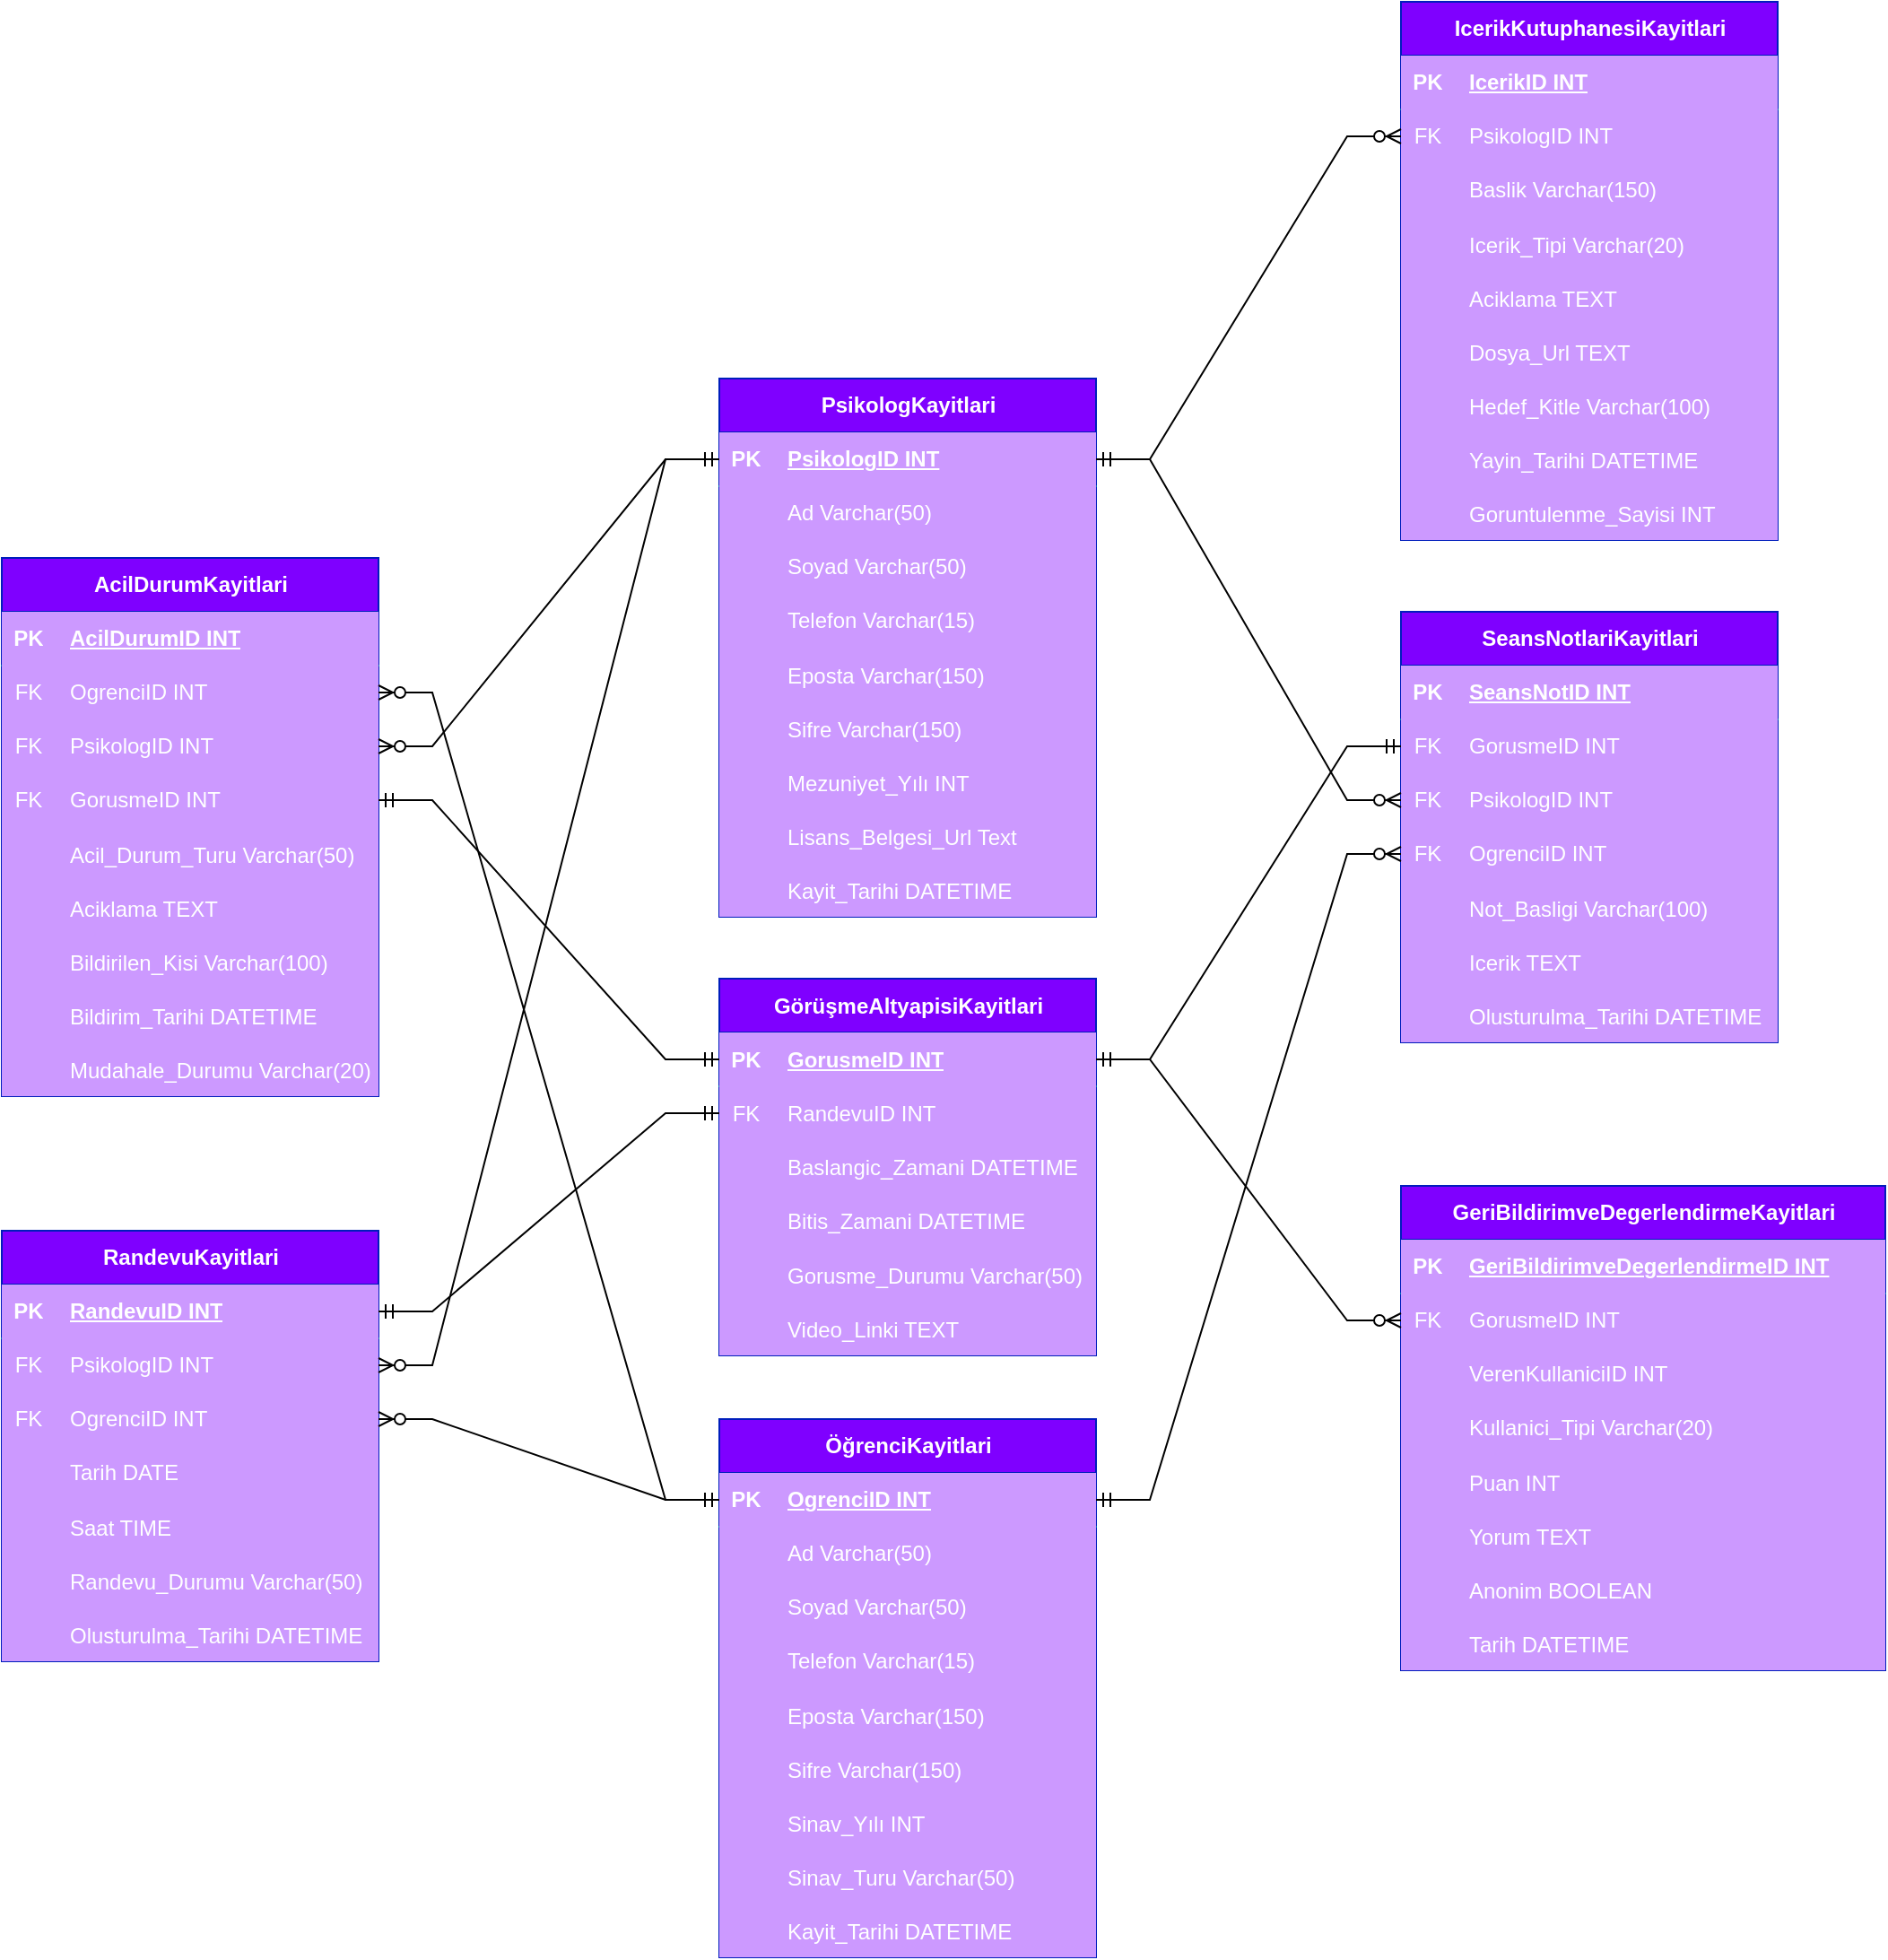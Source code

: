 <mxfile version="27.0.9">
  <diagram name="Sayfa -1" id="iX1DXYvM3w8AolJKkArO">
    <mxGraphModel dx="2977" dy="1703" grid="1" gridSize="10" guides="1" tooltips="1" connect="1" arrows="1" fold="1" page="1" pageScale="1" pageWidth="827" pageHeight="1169" math="0" shadow="0">
      <root>
        <mxCell id="0" />
        <mxCell id="1" parent="0" />
        <mxCell id="vZxhdcHR_vcOyk7ja_Zl-1" value="PsikologKayitlari" style="shape=table;startSize=30;container=1;collapsible=1;childLayout=tableLayout;fixedRows=1;rowLines=0;fontStyle=1;align=center;resizeLast=1;html=1;fillColor=#7F00FF;fontColor=#ffffff;strokeColor=#001DBC;" vertex="1" parent="1">
          <mxGeometry x="740" y="250" width="210" height="300" as="geometry">
            <mxRectangle x="140" y="120" width="100" height="30" as="alternateBounds" />
          </mxGeometry>
        </mxCell>
        <mxCell id="vZxhdcHR_vcOyk7ja_Zl-2" value="" style="shape=tableRow;horizontal=0;startSize=0;swimlaneHead=0;swimlaneBody=0;collapsible=0;dropTarget=0;points=[[0,0.5],[1,0.5]];portConstraint=eastwest;top=0;left=0;right=0;bottom=1;fillColor=#1ba1e2;fontColor=#ffffff;strokeColor=#006EAF;" vertex="1" parent="vZxhdcHR_vcOyk7ja_Zl-1">
          <mxGeometry y="30" width="210" height="30" as="geometry" />
        </mxCell>
        <mxCell id="vZxhdcHR_vcOyk7ja_Zl-3" value="PK" style="shape=partialRectangle;connectable=0;top=0;left=0;bottom=0;right=0;fontStyle=1;overflow=hidden;whiteSpace=wrap;html=1;fillColor=#CC99FF;fontColor=#ffffff;strokeColor=#006EAF;" vertex="1" parent="vZxhdcHR_vcOyk7ja_Zl-2">
          <mxGeometry width="30" height="30" as="geometry">
            <mxRectangle width="30" height="30" as="alternateBounds" />
          </mxGeometry>
        </mxCell>
        <mxCell id="vZxhdcHR_vcOyk7ja_Zl-4" value="PsikologID INT" style="shape=partialRectangle;connectable=0;top=0;left=0;bottom=0;right=0;align=left;spacingLeft=6;fontStyle=5;overflow=hidden;whiteSpace=wrap;html=1;fillColor=#CC99FF;fontColor=#ffffff;strokeColor=#006EAF;" vertex="1" parent="vZxhdcHR_vcOyk7ja_Zl-2">
          <mxGeometry x="30" width="180" height="30" as="geometry">
            <mxRectangle width="180" height="30" as="alternateBounds" />
          </mxGeometry>
        </mxCell>
        <mxCell id="vZxhdcHR_vcOyk7ja_Zl-5" value="" style="shape=tableRow;horizontal=0;startSize=0;swimlaneHead=0;swimlaneBody=0;collapsible=0;dropTarget=0;points=[[0,0.5],[1,0.5]];portConstraint=eastwest;top=0;left=0;right=0;bottom=0;fillColor=#1ba1e2;fontColor=#ffffff;strokeColor=#006EAF;" vertex="1" parent="vZxhdcHR_vcOyk7ja_Zl-1">
          <mxGeometry y="60" width="210" height="30" as="geometry" />
        </mxCell>
        <mxCell id="vZxhdcHR_vcOyk7ja_Zl-6" value="" style="shape=partialRectangle;connectable=0;top=0;left=0;bottom=0;right=0;editable=1;overflow=hidden;whiteSpace=wrap;html=1;fillColor=#CC99FF;fontColor=#ffffff;strokeColor=#006EAF;" vertex="1" parent="vZxhdcHR_vcOyk7ja_Zl-5">
          <mxGeometry width="30" height="30" as="geometry">
            <mxRectangle width="30" height="30" as="alternateBounds" />
          </mxGeometry>
        </mxCell>
        <mxCell id="vZxhdcHR_vcOyk7ja_Zl-7" value="Ad Varchar(50)" style="shape=partialRectangle;connectable=0;top=0;left=0;bottom=0;right=0;align=left;spacingLeft=6;overflow=hidden;whiteSpace=wrap;html=1;fillColor=#CC99FF;fontColor=#ffffff;strokeColor=#006EAF;" vertex="1" parent="vZxhdcHR_vcOyk7ja_Zl-5">
          <mxGeometry x="30" width="180" height="30" as="geometry">
            <mxRectangle width="180" height="30" as="alternateBounds" />
          </mxGeometry>
        </mxCell>
        <mxCell id="vZxhdcHR_vcOyk7ja_Zl-8" value="" style="shape=tableRow;horizontal=0;startSize=0;swimlaneHead=0;swimlaneBody=0;collapsible=0;dropTarget=0;points=[[0,0.5],[1,0.5]];portConstraint=eastwest;top=0;left=0;right=0;bottom=0;fillColor=#1ba1e2;fontColor=#ffffff;strokeColor=#006EAF;" vertex="1" parent="vZxhdcHR_vcOyk7ja_Zl-1">
          <mxGeometry y="90" width="210" height="30" as="geometry" />
        </mxCell>
        <mxCell id="vZxhdcHR_vcOyk7ja_Zl-9" value="" style="shape=partialRectangle;connectable=0;top=0;left=0;bottom=0;right=0;editable=1;overflow=hidden;whiteSpace=wrap;html=1;fillColor=#CC99FF;fontColor=#ffffff;strokeColor=#006EAF;" vertex="1" parent="vZxhdcHR_vcOyk7ja_Zl-8">
          <mxGeometry width="30" height="30" as="geometry">
            <mxRectangle width="30" height="30" as="alternateBounds" />
          </mxGeometry>
        </mxCell>
        <mxCell id="vZxhdcHR_vcOyk7ja_Zl-10" value="Soyad Varchar(50)" style="shape=partialRectangle;connectable=0;top=0;left=0;bottom=0;right=0;align=left;spacingLeft=6;overflow=hidden;whiteSpace=wrap;html=1;fillColor=#CC99FF;fontColor=#ffffff;strokeColor=#006EAF;" vertex="1" parent="vZxhdcHR_vcOyk7ja_Zl-8">
          <mxGeometry x="30" width="180" height="30" as="geometry">
            <mxRectangle width="180" height="30" as="alternateBounds" />
          </mxGeometry>
        </mxCell>
        <mxCell id="vZxhdcHR_vcOyk7ja_Zl-11" value="" style="shape=tableRow;horizontal=0;startSize=0;swimlaneHead=0;swimlaneBody=0;collapsible=0;dropTarget=0;points=[[0,0.5],[1,0.5]];portConstraint=eastwest;top=0;left=0;right=0;bottom=0;fillColor=#1ba1e2;fontColor=#ffffff;strokeColor=#006EAF;" vertex="1" parent="vZxhdcHR_vcOyk7ja_Zl-1">
          <mxGeometry y="120" width="210" height="30" as="geometry" />
        </mxCell>
        <mxCell id="vZxhdcHR_vcOyk7ja_Zl-12" value="" style="shape=partialRectangle;connectable=0;top=0;left=0;bottom=0;right=0;editable=1;overflow=hidden;whiteSpace=wrap;html=1;fillColor=#CC99FF;fontColor=#ffffff;strokeColor=#006EAF;" vertex="1" parent="vZxhdcHR_vcOyk7ja_Zl-11">
          <mxGeometry width="30" height="30" as="geometry">
            <mxRectangle width="30" height="30" as="alternateBounds" />
          </mxGeometry>
        </mxCell>
        <mxCell id="vZxhdcHR_vcOyk7ja_Zl-13" value="Telefon Varchar(15)" style="shape=partialRectangle;connectable=0;top=0;left=0;bottom=0;right=0;align=left;spacingLeft=6;overflow=hidden;whiteSpace=wrap;html=1;fillColor=#CC99FF;fontColor=#ffffff;strokeColor=#006EAF;" vertex="1" parent="vZxhdcHR_vcOyk7ja_Zl-11">
          <mxGeometry x="30" width="180" height="30" as="geometry">
            <mxRectangle width="180" height="30" as="alternateBounds" />
          </mxGeometry>
        </mxCell>
        <mxCell id="vZxhdcHR_vcOyk7ja_Zl-14" value="" style="shape=tableRow;horizontal=0;startSize=0;swimlaneHead=0;swimlaneBody=0;fillColor=#1ba1e2;collapsible=0;dropTarget=0;points=[[0,0.5],[1,0.5]];portConstraint=eastwest;top=0;left=0;right=0;bottom=0;fontColor=#ffffff;strokeColor=#006EAF;" vertex="1" parent="vZxhdcHR_vcOyk7ja_Zl-1">
          <mxGeometry y="150" width="210" height="30" as="geometry" />
        </mxCell>
        <mxCell id="vZxhdcHR_vcOyk7ja_Zl-15" value="" style="shape=partialRectangle;connectable=0;fillColor=#CC99FF;top=0;left=0;bottom=0;right=0;editable=1;overflow=hidden;fontColor=#ffffff;strokeColor=#006EAF;" vertex="1" parent="vZxhdcHR_vcOyk7ja_Zl-14">
          <mxGeometry width="30" height="30" as="geometry">
            <mxRectangle width="30" height="30" as="alternateBounds" />
          </mxGeometry>
        </mxCell>
        <mxCell id="vZxhdcHR_vcOyk7ja_Zl-16" value="Eposta Varchar(150)" style="shape=partialRectangle;connectable=0;fillColor=#CC99FF;top=0;left=0;bottom=0;right=0;align=left;spacingLeft=6;overflow=hidden;fontColor=#ffffff;strokeColor=#006EAF;" vertex="1" parent="vZxhdcHR_vcOyk7ja_Zl-14">
          <mxGeometry x="30" width="180" height="30" as="geometry">
            <mxRectangle width="180" height="30" as="alternateBounds" />
          </mxGeometry>
        </mxCell>
        <mxCell id="vZxhdcHR_vcOyk7ja_Zl-17" value="" style="shape=tableRow;horizontal=0;startSize=0;swimlaneHead=0;swimlaneBody=0;fillColor=#1ba1e2;collapsible=0;dropTarget=0;points=[[0,0.5],[1,0.5]];portConstraint=eastwest;top=0;left=0;right=0;bottom=0;fontColor=#ffffff;strokeColor=#006EAF;" vertex="1" parent="vZxhdcHR_vcOyk7ja_Zl-1">
          <mxGeometry y="180" width="210" height="30" as="geometry" />
        </mxCell>
        <mxCell id="vZxhdcHR_vcOyk7ja_Zl-18" value="" style="shape=partialRectangle;connectable=0;fillColor=#CC99FF;top=0;left=0;bottom=0;right=0;editable=1;overflow=hidden;fontColor=#ffffff;strokeColor=#006EAF;" vertex="1" parent="vZxhdcHR_vcOyk7ja_Zl-17">
          <mxGeometry width="30" height="30" as="geometry">
            <mxRectangle width="30" height="30" as="alternateBounds" />
          </mxGeometry>
        </mxCell>
        <mxCell id="vZxhdcHR_vcOyk7ja_Zl-19" value="Sifre Varchar(150)" style="shape=partialRectangle;connectable=0;fillColor=#CC99FF;top=0;left=0;bottom=0;right=0;align=left;spacingLeft=6;overflow=hidden;fontColor=#ffffff;strokeColor=#006EAF;" vertex="1" parent="vZxhdcHR_vcOyk7ja_Zl-17">
          <mxGeometry x="30" width="180" height="30" as="geometry">
            <mxRectangle width="180" height="30" as="alternateBounds" />
          </mxGeometry>
        </mxCell>
        <mxCell id="vZxhdcHR_vcOyk7ja_Zl-20" value="" style="shape=tableRow;horizontal=0;startSize=0;swimlaneHead=0;swimlaneBody=0;fillColor=#1ba1e2;collapsible=0;dropTarget=0;points=[[0,0.5],[1,0.5]];portConstraint=eastwest;top=0;left=0;right=0;bottom=0;fontColor=#ffffff;strokeColor=#006EAF;" vertex="1" parent="vZxhdcHR_vcOyk7ja_Zl-1">
          <mxGeometry y="210" width="210" height="30" as="geometry" />
        </mxCell>
        <mxCell id="vZxhdcHR_vcOyk7ja_Zl-21" value="" style="shape=partialRectangle;connectable=0;fillColor=#CC99FF;top=0;left=0;bottom=0;right=0;editable=1;overflow=hidden;fontColor=#ffffff;strokeColor=#006EAF;" vertex="1" parent="vZxhdcHR_vcOyk7ja_Zl-20">
          <mxGeometry width="30" height="30" as="geometry">
            <mxRectangle width="30" height="30" as="alternateBounds" />
          </mxGeometry>
        </mxCell>
        <mxCell id="vZxhdcHR_vcOyk7ja_Zl-22" value="Mezuniyet_Yılı INT" style="shape=partialRectangle;connectable=0;fillColor=#CC99FF;top=0;left=0;bottom=0;right=0;align=left;spacingLeft=6;overflow=hidden;fontColor=#ffffff;strokeColor=#006EAF;" vertex="1" parent="vZxhdcHR_vcOyk7ja_Zl-20">
          <mxGeometry x="30" width="180" height="30" as="geometry">
            <mxRectangle width="180" height="30" as="alternateBounds" />
          </mxGeometry>
        </mxCell>
        <mxCell id="vZxhdcHR_vcOyk7ja_Zl-23" value="" style="shape=tableRow;horizontal=0;startSize=0;swimlaneHead=0;swimlaneBody=0;fillColor=#1ba1e2;collapsible=0;dropTarget=0;points=[[0,0.5],[1,0.5]];portConstraint=eastwest;top=0;left=0;right=0;bottom=0;fontColor=#ffffff;strokeColor=#006EAF;" vertex="1" parent="vZxhdcHR_vcOyk7ja_Zl-1">
          <mxGeometry y="240" width="210" height="30" as="geometry" />
        </mxCell>
        <mxCell id="vZxhdcHR_vcOyk7ja_Zl-24" value="" style="shape=partialRectangle;connectable=0;fillColor=#CC99FF;top=0;left=0;bottom=0;right=0;editable=1;overflow=hidden;fontColor=#ffffff;strokeColor=#006EAF;" vertex="1" parent="vZxhdcHR_vcOyk7ja_Zl-23">
          <mxGeometry width="30" height="30" as="geometry">
            <mxRectangle width="30" height="30" as="alternateBounds" />
          </mxGeometry>
        </mxCell>
        <mxCell id="vZxhdcHR_vcOyk7ja_Zl-25" value="Lisans_Belgesi_Url Text" style="shape=partialRectangle;connectable=0;fillColor=#CC99FF;top=0;left=0;bottom=0;right=0;align=left;spacingLeft=6;overflow=hidden;fontColor=#ffffff;strokeColor=#006EAF;" vertex="1" parent="vZxhdcHR_vcOyk7ja_Zl-23">
          <mxGeometry x="30" width="180" height="30" as="geometry">
            <mxRectangle width="180" height="30" as="alternateBounds" />
          </mxGeometry>
        </mxCell>
        <mxCell id="vZxhdcHR_vcOyk7ja_Zl-26" value="" style="shape=tableRow;horizontal=0;startSize=0;swimlaneHead=0;swimlaneBody=0;fillColor=#1ba1e2;collapsible=0;dropTarget=0;points=[[0,0.5],[1,0.5]];portConstraint=eastwest;top=0;left=0;right=0;bottom=0;fontColor=#ffffff;strokeColor=#006EAF;" vertex="1" parent="vZxhdcHR_vcOyk7ja_Zl-1">
          <mxGeometry y="270" width="210" height="30" as="geometry" />
        </mxCell>
        <mxCell id="vZxhdcHR_vcOyk7ja_Zl-27" value="" style="shape=partialRectangle;connectable=0;fillColor=#CC99FF;top=0;left=0;bottom=0;right=0;editable=1;overflow=hidden;fontColor=#ffffff;strokeColor=#006EAF;" vertex="1" parent="vZxhdcHR_vcOyk7ja_Zl-26">
          <mxGeometry width="30" height="30" as="geometry">
            <mxRectangle width="30" height="30" as="alternateBounds" />
          </mxGeometry>
        </mxCell>
        <mxCell id="vZxhdcHR_vcOyk7ja_Zl-28" value="Kayit_Tarihi DATETIME" style="shape=partialRectangle;connectable=0;fillColor=#CC99FF;top=0;left=0;bottom=0;right=0;align=left;spacingLeft=6;overflow=hidden;fontColor=#ffffff;strokeColor=#006EAF;" vertex="1" parent="vZxhdcHR_vcOyk7ja_Zl-26">
          <mxGeometry x="30" width="180" height="30" as="geometry">
            <mxRectangle width="180" height="30" as="alternateBounds" />
          </mxGeometry>
        </mxCell>
        <mxCell id="vZxhdcHR_vcOyk7ja_Zl-29" value="ÖğrenciKayitlari" style="shape=table;startSize=30;container=1;collapsible=1;childLayout=tableLayout;fixedRows=1;rowLines=0;fontStyle=1;align=center;resizeLast=1;html=1;fillColor=#7F00FF;fontColor=#ffffff;strokeColor=#001DBC;" vertex="1" parent="1">
          <mxGeometry x="740" y="830" width="210" height="300" as="geometry">
            <mxRectangle x="140" y="120" width="100" height="30" as="alternateBounds" />
          </mxGeometry>
        </mxCell>
        <mxCell id="vZxhdcHR_vcOyk7ja_Zl-30" value="" style="shape=tableRow;horizontal=0;startSize=0;swimlaneHead=0;swimlaneBody=0;collapsible=0;dropTarget=0;points=[[0,0.5],[1,0.5]];portConstraint=eastwest;top=0;left=0;right=0;bottom=1;fillColor=#1ba1e2;fontColor=#ffffff;strokeColor=#006EAF;" vertex="1" parent="vZxhdcHR_vcOyk7ja_Zl-29">
          <mxGeometry y="30" width="210" height="30" as="geometry" />
        </mxCell>
        <mxCell id="vZxhdcHR_vcOyk7ja_Zl-31" value="PK" style="shape=partialRectangle;connectable=0;top=0;left=0;bottom=0;right=0;fontStyle=1;overflow=hidden;whiteSpace=wrap;html=1;fillColor=#CC99FF;fontColor=#ffffff;strokeColor=#006EAF;" vertex="1" parent="vZxhdcHR_vcOyk7ja_Zl-30">
          <mxGeometry width="30" height="30" as="geometry">
            <mxRectangle width="30" height="30" as="alternateBounds" />
          </mxGeometry>
        </mxCell>
        <mxCell id="vZxhdcHR_vcOyk7ja_Zl-32" value="OgrenciID INT" style="shape=partialRectangle;connectable=0;top=0;left=0;bottom=0;right=0;align=left;spacingLeft=6;fontStyle=5;overflow=hidden;whiteSpace=wrap;html=1;fillColor=#CC99FF;fontColor=#ffffff;strokeColor=#006EAF;" vertex="1" parent="vZxhdcHR_vcOyk7ja_Zl-30">
          <mxGeometry x="30" width="180" height="30" as="geometry">
            <mxRectangle width="180" height="30" as="alternateBounds" />
          </mxGeometry>
        </mxCell>
        <mxCell id="vZxhdcHR_vcOyk7ja_Zl-33" value="" style="shape=tableRow;horizontal=0;startSize=0;swimlaneHead=0;swimlaneBody=0;collapsible=0;dropTarget=0;points=[[0,0.5],[1,0.5]];portConstraint=eastwest;top=0;left=0;right=0;bottom=0;fillColor=#1ba1e2;fontColor=#ffffff;strokeColor=#006EAF;" vertex="1" parent="vZxhdcHR_vcOyk7ja_Zl-29">
          <mxGeometry y="60" width="210" height="30" as="geometry" />
        </mxCell>
        <mxCell id="vZxhdcHR_vcOyk7ja_Zl-34" value="" style="shape=partialRectangle;connectable=0;top=0;left=0;bottom=0;right=0;editable=1;overflow=hidden;whiteSpace=wrap;html=1;fillColor=#CC99FF;fontColor=#ffffff;strokeColor=#006EAF;" vertex="1" parent="vZxhdcHR_vcOyk7ja_Zl-33">
          <mxGeometry width="30" height="30" as="geometry">
            <mxRectangle width="30" height="30" as="alternateBounds" />
          </mxGeometry>
        </mxCell>
        <mxCell id="vZxhdcHR_vcOyk7ja_Zl-35" value="Ad Varchar(50)" style="shape=partialRectangle;connectable=0;top=0;left=0;bottom=0;right=0;align=left;spacingLeft=6;overflow=hidden;whiteSpace=wrap;html=1;fillColor=#CC99FF;fontColor=#ffffff;strokeColor=#006EAF;" vertex="1" parent="vZxhdcHR_vcOyk7ja_Zl-33">
          <mxGeometry x="30" width="180" height="30" as="geometry">
            <mxRectangle width="180" height="30" as="alternateBounds" />
          </mxGeometry>
        </mxCell>
        <mxCell id="vZxhdcHR_vcOyk7ja_Zl-36" value="" style="shape=tableRow;horizontal=0;startSize=0;swimlaneHead=0;swimlaneBody=0;collapsible=0;dropTarget=0;points=[[0,0.5],[1,0.5]];portConstraint=eastwest;top=0;left=0;right=0;bottom=0;fillColor=#1ba1e2;fontColor=#ffffff;strokeColor=#006EAF;" vertex="1" parent="vZxhdcHR_vcOyk7ja_Zl-29">
          <mxGeometry y="90" width="210" height="30" as="geometry" />
        </mxCell>
        <mxCell id="vZxhdcHR_vcOyk7ja_Zl-37" value="" style="shape=partialRectangle;connectable=0;top=0;left=0;bottom=0;right=0;editable=1;overflow=hidden;whiteSpace=wrap;html=1;fillColor=#CC99FF;fontColor=#ffffff;strokeColor=#006EAF;" vertex="1" parent="vZxhdcHR_vcOyk7ja_Zl-36">
          <mxGeometry width="30" height="30" as="geometry">
            <mxRectangle width="30" height="30" as="alternateBounds" />
          </mxGeometry>
        </mxCell>
        <mxCell id="vZxhdcHR_vcOyk7ja_Zl-38" value="Soyad Varchar(50)" style="shape=partialRectangle;connectable=0;top=0;left=0;bottom=0;right=0;align=left;spacingLeft=6;overflow=hidden;whiteSpace=wrap;html=1;fillColor=#CC99FF;fontColor=#ffffff;strokeColor=#006EAF;" vertex="1" parent="vZxhdcHR_vcOyk7ja_Zl-36">
          <mxGeometry x="30" width="180" height="30" as="geometry">
            <mxRectangle width="180" height="30" as="alternateBounds" />
          </mxGeometry>
        </mxCell>
        <mxCell id="vZxhdcHR_vcOyk7ja_Zl-39" value="" style="shape=tableRow;horizontal=0;startSize=0;swimlaneHead=0;swimlaneBody=0;collapsible=0;dropTarget=0;points=[[0,0.5],[1,0.5]];portConstraint=eastwest;top=0;left=0;right=0;bottom=0;fillColor=#1ba1e2;fontColor=#ffffff;strokeColor=#006EAF;" vertex="1" parent="vZxhdcHR_vcOyk7ja_Zl-29">
          <mxGeometry y="120" width="210" height="30" as="geometry" />
        </mxCell>
        <mxCell id="vZxhdcHR_vcOyk7ja_Zl-40" value="" style="shape=partialRectangle;connectable=0;top=0;left=0;bottom=0;right=0;editable=1;overflow=hidden;whiteSpace=wrap;html=1;fillColor=#CC99FF;fontColor=#ffffff;strokeColor=#006EAF;" vertex="1" parent="vZxhdcHR_vcOyk7ja_Zl-39">
          <mxGeometry width="30" height="30" as="geometry">
            <mxRectangle width="30" height="30" as="alternateBounds" />
          </mxGeometry>
        </mxCell>
        <mxCell id="vZxhdcHR_vcOyk7ja_Zl-41" value="Telefon Varchar(15)" style="shape=partialRectangle;connectable=0;top=0;left=0;bottom=0;right=0;align=left;spacingLeft=6;overflow=hidden;whiteSpace=wrap;html=1;fillColor=#CC99FF;fontColor=#ffffff;strokeColor=#006EAF;" vertex="1" parent="vZxhdcHR_vcOyk7ja_Zl-39">
          <mxGeometry x="30" width="180" height="30" as="geometry">
            <mxRectangle width="180" height="30" as="alternateBounds" />
          </mxGeometry>
        </mxCell>
        <mxCell id="vZxhdcHR_vcOyk7ja_Zl-42" value="" style="shape=tableRow;horizontal=0;startSize=0;swimlaneHead=0;swimlaneBody=0;fillColor=#1ba1e2;collapsible=0;dropTarget=0;points=[[0,0.5],[1,0.5]];portConstraint=eastwest;top=0;left=0;right=0;bottom=0;fontColor=#ffffff;strokeColor=#006EAF;" vertex="1" parent="vZxhdcHR_vcOyk7ja_Zl-29">
          <mxGeometry y="150" width="210" height="30" as="geometry" />
        </mxCell>
        <mxCell id="vZxhdcHR_vcOyk7ja_Zl-43" value="" style="shape=partialRectangle;connectable=0;fillColor=#CC99FF;top=0;left=0;bottom=0;right=0;editable=1;overflow=hidden;fontColor=#ffffff;strokeColor=#006EAF;" vertex="1" parent="vZxhdcHR_vcOyk7ja_Zl-42">
          <mxGeometry width="30" height="30" as="geometry">
            <mxRectangle width="30" height="30" as="alternateBounds" />
          </mxGeometry>
        </mxCell>
        <mxCell id="vZxhdcHR_vcOyk7ja_Zl-44" value="Eposta Varchar(150)" style="shape=partialRectangle;connectable=0;fillColor=#CC99FF;top=0;left=0;bottom=0;right=0;align=left;spacingLeft=6;overflow=hidden;fontColor=#ffffff;strokeColor=#006EAF;" vertex="1" parent="vZxhdcHR_vcOyk7ja_Zl-42">
          <mxGeometry x="30" width="180" height="30" as="geometry">
            <mxRectangle width="180" height="30" as="alternateBounds" />
          </mxGeometry>
        </mxCell>
        <mxCell id="vZxhdcHR_vcOyk7ja_Zl-45" value="" style="shape=tableRow;horizontal=0;startSize=0;swimlaneHead=0;swimlaneBody=0;fillColor=#1ba1e2;collapsible=0;dropTarget=0;points=[[0,0.5],[1,0.5]];portConstraint=eastwest;top=0;left=0;right=0;bottom=0;fontColor=#ffffff;strokeColor=#006EAF;" vertex="1" parent="vZxhdcHR_vcOyk7ja_Zl-29">
          <mxGeometry y="180" width="210" height="30" as="geometry" />
        </mxCell>
        <mxCell id="vZxhdcHR_vcOyk7ja_Zl-46" value="" style="shape=partialRectangle;connectable=0;fillColor=#CC99FF;top=0;left=0;bottom=0;right=0;editable=1;overflow=hidden;fontColor=#ffffff;strokeColor=#006EAF;" vertex="1" parent="vZxhdcHR_vcOyk7ja_Zl-45">
          <mxGeometry width="30" height="30" as="geometry">
            <mxRectangle width="30" height="30" as="alternateBounds" />
          </mxGeometry>
        </mxCell>
        <mxCell id="vZxhdcHR_vcOyk7ja_Zl-47" value="Sifre Varchar(150)" style="shape=partialRectangle;connectable=0;fillColor=#CC99FF;top=0;left=0;bottom=0;right=0;align=left;spacingLeft=6;overflow=hidden;fontColor=#ffffff;strokeColor=#006EAF;" vertex="1" parent="vZxhdcHR_vcOyk7ja_Zl-45">
          <mxGeometry x="30" width="180" height="30" as="geometry">
            <mxRectangle width="180" height="30" as="alternateBounds" />
          </mxGeometry>
        </mxCell>
        <mxCell id="vZxhdcHR_vcOyk7ja_Zl-48" value="" style="shape=tableRow;horizontal=0;startSize=0;swimlaneHead=0;swimlaneBody=0;fillColor=#1ba1e2;collapsible=0;dropTarget=0;points=[[0,0.5],[1,0.5]];portConstraint=eastwest;top=0;left=0;right=0;bottom=0;fontColor=#ffffff;strokeColor=#006EAF;" vertex="1" parent="vZxhdcHR_vcOyk7ja_Zl-29">
          <mxGeometry y="210" width="210" height="30" as="geometry" />
        </mxCell>
        <mxCell id="vZxhdcHR_vcOyk7ja_Zl-49" value="" style="shape=partialRectangle;connectable=0;fillColor=#CC99FF;top=0;left=0;bottom=0;right=0;editable=1;overflow=hidden;fontColor=#ffffff;strokeColor=#006EAF;" vertex="1" parent="vZxhdcHR_vcOyk7ja_Zl-48">
          <mxGeometry width="30" height="30" as="geometry">
            <mxRectangle width="30" height="30" as="alternateBounds" />
          </mxGeometry>
        </mxCell>
        <mxCell id="vZxhdcHR_vcOyk7ja_Zl-50" value="Sinav_Yılı INT" style="shape=partialRectangle;connectable=0;fillColor=#CC99FF;top=0;left=0;bottom=0;right=0;align=left;spacingLeft=6;overflow=hidden;fontColor=#ffffff;strokeColor=#006EAF;" vertex="1" parent="vZxhdcHR_vcOyk7ja_Zl-48">
          <mxGeometry x="30" width="180" height="30" as="geometry">
            <mxRectangle width="180" height="30" as="alternateBounds" />
          </mxGeometry>
        </mxCell>
        <mxCell id="vZxhdcHR_vcOyk7ja_Zl-51" value="" style="shape=tableRow;horizontal=0;startSize=0;swimlaneHead=0;swimlaneBody=0;fillColor=#1ba1e2;collapsible=0;dropTarget=0;points=[[0,0.5],[1,0.5]];portConstraint=eastwest;top=0;left=0;right=0;bottom=0;fontColor=#ffffff;strokeColor=#006EAF;" vertex="1" parent="vZxhdcHR_vcOyk7ja_Zl-29">
          <mxGeometry y="240" width="210" height="30" as="geometry" />
        </mxCell>
        <mxCell id="vZxhdcHR_vcOyk7ja_Zl-52" value="" style="shape=partialRectangle;connectable=0;fillColor=#CC99FF;top=0;left=0;bottom=0;right=0;editable=1;overflow=hidden;fontColor=#ffffff;strokeColor=#006EAF;" vertex="1" parent="vZxhdcHR_vcOyk7ja_Zl-51">
          <mxGeometry width="30" height="30" as="geometry">
            <mxRectangle width="30" height="30" as="alternateBounds" />
          </mxGeometry>
        </mxCell>
        <mxCell id="vZxhdcHR_vcOyk7ja_Zl-53" value="Sinav_Turu Varchar(50)" style="shape=partialRectangle;connectable=0;fillColor=#CC99FF;top=0;left=0;bottom=0;right=0;align=left;spacingLeft=6;overflow=hidden;fontColor=#ffffff;strokeColor=#006EAF;" vertex="1" parent="vZxhdcHR_vcOyk7ja_Zl-51">
          <mxGeometry x="30" width="180" height="30" as="geometry">
            <mxRectangle width="180" height="30" as="alternateBounds" />
          </mxGeometry>
        </mxCell>
        <mxCell id="vZxhdcHR_vcOyk7ja_Zl-54" value="" style="shape=tableRow;horizontal=0;startSize=0;swimlaneHead=0;swimlaneBody=0;fillColor=#1ba1e2;collapsible=0;dropTarget=0;points=[[0,0.5],[1,0.5]];portConstraint=eastwest;top=0;left=0;right=0;bottom=0;fontColor=#ffffff;strokeColor=#006EAF;" vertex="1" parent="vZxhdcHR_vcOyk7ja_Zl-29">
          <mxGeometry y="270" width="210" height="30" as="geometry" />
        </mxCell>
        <mxCell id="vZxhdcHR_vcOyk7ja_Zl-55" value="" style="shape=partialRectangle;connectable=0;fillColor=#CC99FF;top=0;left=0;bottom=0;right=0;editable=1;overflow=hidden;fontColor=#ffffff;strokeColor=#006EAF;" vertex="1" parent="vZxhdcHR_vcOyk7ja_Zl-54">
          <mxGeometry width="30" height="30" as="geometry">
            <mxRectangle width="30" height="30" as="alternateBounds" />
          </mxGeometry>
        </mxCell>
        <mxCell id="vZxhdcHR_vcOyk7ja_Zl-56" value="Kayit_Tarihi DATETIME" style="shape=partialRectangle;connectable=0;fillColor=#CC99FF;top=0;left=0;bottom=0;right=0;align=left;spacingLeft=6;overflow=hidden;fontColor=#ffffff;strokeColor=#006EAF;" vertex="1" parent="vZxhdcHR_vcOyk7ja_Zl-54">
          <mxGeometry x="30" width="180" height="30" as="geometry">
            <mxRectangle width="180" height="30" as="alternateBounds" />
          </mxGeometry>
        </mxCell>
        <mxCell id="vZxhdcHR_vcOyk7ja_Zl-57" value="RandevuKayitlari" style="shape=table;startSize=30;container=1;collapsible=1;childLayout=tableLayout;fixedRows=1;rowLines=0;fontStyle=1;align=center;resizeLast=1;html=1;fillColor=#7F00FF;fontColor=#ffffff;strokeColor=#001DBC;" vertex="1" parent="1">
          <mxGeometry x="340" y="725" width="210" height="240" as="geometry">
            <mxRectangle x="140" y="120" width="100" height="30" as="alternateBounds" />
          </mxGeometry>
        </mxCell>
        <mxCell id="vZxhdcHR_vcOyk7ja_Zl-58" value="" style="shape=tableRow;horizontal=0;startSize=0;swimlaneHead=0;swimlaneBody=0;collapsible=0;dropTarget=0;points=[[0,0.5],[1,0.5]];portConstraint=eastwest;top=0;left=0;right=0;bottom=1;fillColor=#1ba1e2;fontColor=#ffffff;strokeColor=#006EAF;" vertex="1" parent="vZxhdcHR_vcOyk7ja_Zl-57">
          <mxGeometry y="30" width="210" height="30" as="geometry" />
        </mxCell>
        <mxCell id="vZxhdcHR_vcOyk7ja_Zl-59" value="PK" style="shape=partialRectangle;connectable=0;top=0;left=0;bottom=0;right=0;fontStyle=1;overflow=hidden;whiteSpace=wrap;html=1;fillColor=#CC99FF;fontColor=#ffffff;strokeColor=#006EAF;" vertex="1" parent="vZxhdcHR_vcOyk7ja_Zl-58">
          <mxGeometry width="30" height="30" as="geometry">
            <mxRectangle width="30" height="30" as="alternateBounds" />
          </mxGeometry>
        </mxCell>
        <mxCell id="vZxhdcHR_vcOyk7ja_Zl-60" value="RandevuID INT" style="shape=partialRectangle;connectable=0;top=0;left=0;bottom=0;right=0;align=left;spacingLeft=6;fontStyle=5;overflow=hidden;whiteSpace=wrap;html=1;fillColor=#CC99FF;fontColor=#ffffff;strokeColor=#006EAF;" vertex="1" parent="vZxhdcHR_vcOyk7ja_Zl-58">
          <mxGeometry x="30" width="180" height="30" as="geometry">
            <mxRectangle width="180" height="30" as="alternateBounds" />
          </mxGeometry>
        </mxCell>
        <mxCell id="vZxhdcHR_vcOyk7ja_Zl-61" value="" style="shape=tableRow;horizontal=0;startSize=0;swimlaneHead=0;swimlaneBody=0;collapsible=0;dropTarget=0;points=[[0,0.5],[1,0.5]];portConstraint=eastwest;top=0;left=0;right=0;bottom=0;fillColor=#1ba1e2;fontColor=#ffffff;strokeColor=#006EAF;" vertex="1" parent="vZxhdcHR_vcOyk7ja_Zl-57">
          <mxGeometry y="60" width="210" height="30" as="geometry" />
        </mxCell>
        <mxCell id="vZxhdcHR_vcOyk7ja_Zl-62" value="FK" style="shape=partialRectangle;connectable=0;top=0;left=0;bottom=0;right=0;editable=1;overflow=hidden;whiteSpace=wrap;html=1;fillColor=#CC99FF;fontColor=#ffffff;strokeColor=#006EAF;" vertex="1" parent="vZxhdcHR_vcOyk7ja_Zl-61">
          <mxGeometry width="30" height="30" as="geometry">
            <mxRectangle width="30" height="30" as="alternateBounds" />
          </mxGeometry>
        </mxCell>
        <mxCell id="vZxhdcHR_vcOyk7ja_Zl-63" value="PsikologID INT" style="shape=partialRectangle;connectable=0;top=0;left=0;bottom=0;right=0;align=left;spacingLeft=6;overflow=hidden;whiteSpace=wrap;html=1;fillColor=#CC99FF;fontColor=#ffffff;strokeColor=#006EAF;" vertex="1" parent="vZxhdcHR_vcOyk7ja_Zl-61">
          <mxGeometry x="30" width="180" height="30" as="geometry">
            <mxRectangle width="180" height="30" as="alternateBounds" />
          </mxGeometry>
        </mxCell>
        <mxCell id="vZxhdcHR_vcOyk7ja_Zl-64" value="" style="shape=tableRow;horizontal=0;startSize=0;swimlaneHead=0;swimlaneBody=0;collapsible=0;dropTarget=0;points=[[0,0.5],[1,0.5]];portConstraint=eastwest;top=0;left=0;right=0;bottom=0;fillColor=#1ba1e2;fontColor=#ffffff;strokeColor=#006EAF;" vertex="1" parent="vZxhdcHR_vcOyk7ja_Zl-57">
          <mxGeometry y="90" width="210" height="30" as="geometry" />
        </mxCell>
        <mxCell id="vZxhdcHR_vcOyk7ja_Zl-65" value="FK" style="shape=partialRectangle;connectable=0;top=0;left=0;bottom=0;right=0;editable=1;overflow=hidden;whiteSpace=wrap;html=1;fillColor=#CC99FF;fontColor=#ffffff;strokeColor=#006EAF;" vertex="1" parent="vZxhdcHR_vcOyk7ja_Zl-64">
          <mxGeometry width="30" height="30" as="geometry">
            <mxRectangle width="30" height="30" as="alternateBounds" />
          </mxGeometry>
        </mxCell>
        <mxCell id="vZxhdcHR_vcOyk7ja_Zl-66" value="OgrenciID INT" style="shape=partialRectangle;connectable=0;top=0;left=0;bottom=0;right=0;align=left;spacingLeft=6;overflow=hidden;whiteSpace=wrap;html=1;fillColor=#CC99FF;fontColor=#ffffff;strokeColor=#006EAF;" vertex="1" parent="vZxhdcHR_vcOyk7ja_Zl-64">
          <mxGeometry x="30" width="180" height="30" as="geometry">
            <mxRectangle width="180" height="30" as="alternateBounds" />
          </mxGeometry>
        </mxCell>
        <mxCell id="vZxhdcHR_vcOyk7ja_Zl-67" value="" style="shape=tableRow;horizontal=0;startSize=0;swimlaneHead=0;swimlaneBody=0;collapsible=0;dropTarget=0;points=[[0,0.5],[1,0.5]];portConstraint=eastwest;top=0;left=0;right=0;bottom=0;fillColor=#1ba1e2;fontColor=#ffffff;strokeColor=#006EAF;" vertex="1" parent="vZxhdcHR_vcOyk7ja_Zl-57">
          <mxGeometry y="120" width="210" height="30" as="geometry" />
        </mxCell>
        <mxCell id="vZxhdcHR_vcOyk7ja_Zl-68" value="" style="shape=partialRectangle;connectable=0;top=0;left=0;bottom=0;right=0;editable=1;overflow=hidden;whiteSpace=wrap;html=1;fillColor=#CC99FF;fontColor=#ffffff;strokeColor=#006EAF;" vertex="1" parent="vZxhdcHR_vcOyk7ja_Zl-67">
          <mxGeometry width="30" height="30" as="geometry">
            <mxRectangle width="30" height="30" as="alternateBounds" />
          </mxGeometry>
        </mxCell>
        <mxCell id="vZxhdcHR_vcOyk7ja_Zl-69" value="Tarih DATE" style="shape=partialRectangle;connectable=0;top=0;left=0;bottom=0;right=0;align=left;spacingLeft=6;overflow=hidden;whiteSpace=wrap;html=1;fillColor=#CC99FF;fontColor=#ffffff;strokeColor=#006EAF;" vertex="1" parent="vZxhdcHR_vcOyk7ja_Zl-67">
          <mxGeometry x="30" width="180" height="30" as="geometry">
            <mxRectangle width="180" height="30" as="alternateBounds" />
          </mxGeometry>
        </mxCell>
        <mxCell id="vZxhdcHR_vcOyk7ja_Zl-70" value="" style="shape=tableRow;horizontal=0;startSize=0;swimlaneHead=0;swimlaneBody=0;fillColor=#1ba1e2;collapsible=0;dropTarget=0;points=[[0,0.5],[1,0.5]];portConstraint=eastwest;top=0;left=0;right=0;bottom=0;fontColor=#ffffff;strokeColor=#006EAF;" vertex="1" parent="vZxhdcHR_vcOyk7ja_Zl-57">
          <mxGeometry y="150" width="210" height="30" as="geometry" />
        </mxCell>
        <mxCell id="vZxhdcHR_vcOyk7ja_Zl-71" value="" style="shape=partialRectangle;connectable=0;fillColor=#CC99FF;top=0;left=0;bottom=0;right=0;editable=1;overflow=hidden;fontColor=#ffffff;strokeColor=#006EAF;" vertex="1" parent="vZxhdcHR_vcOyk7ja_Zl-70">
          <mxGeometry width="30" height="30" as="geometry">
            <mxRectangle width="30" height="30" as="alternateBounds" />
          </mxGeometry>
        </mxCell>
        <mxCell id="vZxhdcHR_vcOyk7ja_Zl-72" value="Saat TIME" style="shape=partialRectangle;connectable=0;fillColor=#CC99FF;top=0;left=0;bottom=0;right=0;align=left;spacingLeft=6;overflow=hidden;fontColor=#ffffff;strokeColor=#006EAF;" vertex="1" parent="vZxhdcHR_vcOyk7ja_Zl-70">
          <mxGeometry x="30" width="180" height="30" as="geometry">
            <mxRectangle width="180" height="30" as="alternateBounds" />
          </mxGeometry>
        </mxCell>
        <mxCell id="vZxhdcHR_vcOyk7ja_Zl-73" value="" style="shape=tableRow;horizontal=0;startSize=0;swimlaneHead=0;swimlaneBody=0;fillColor=#1ba1e2;collapsible=0;dropTarget=0;points=[[0,0.5],[1,0.5]];portConstraint=eastwest;top=0;left=0;right=0;bottom=0;fontColor=#ffffff;strokeColor=#006EAF;" vertex="1" parent="vZxhdcHR_vcOyk7ja_Zl-57">
          <mxGeometry y="180" width="210" height="30" as="geometry" />
        </mxCell>
        <mxCell id="vZxhdcHR_vcOyk7ja_Zl-74" value="" style="shape=partialRectangle;connectable=0;fillColor=#CC99FF;top=0;left=0;bottom=0;right=0;editable=1;overflow=hidden;fontColor=#ffffff;strokeColor=#006EAF;" vertex="1" parent="vZxhdcHR_vcOyk7ja_Zl-73">
          <mxGeometry width="30" height="30" as="geometry">
            <mxRectangle width="30" height="30" as="alternateBounds" />
          </mxGeometry>
        </mxCell>
        <mxCell id="vZxhdcHR_vcOyk7ja_Zl-75" value="Randevu_Durumu Varchar(50)" style="shape=partialRectangle;connectable=0;fillColor=#CC99FF;top=0;left=0;bottom=0;right=0;align=left;spacingLeft=6;overflow=hidden;fontColor=#ffffff;strokeColor=#006EAF;" vertex="1" parent="vZxhdcHR_vcOyk7ja_Zl-73">
          <mxGeometry x="30" width="180" height="30" as="geometry">
            <mxRectangle width="180" height="30" as="alternateBounds" />
          </mxGeometry>
        </mxCell>
        <mxCell id="vZxhdcHR_vcOyk7ja_Zl-76" value="" style="shape=tableRow;horizontal=0;startSize=0;swimlaneHead=0;swimlaneBody=0;fillColor=#1ba1e2;collapsible=0;dropTarget=0;points=[[0,0.5],[1,0.5]];portConstraint=eastwest;top=0;left=0;right=0;bottom=0;fontColor=#ffffff;strokeColor=#006EAF;" vertex="1" parent="vZxhdcHR_vcOyk7ja_Zl-57">
          <mxGeometry y="210" width="210" height="30" as="geometry" />
        </mxCell>
        <mxCell id="vZxhdcHR_vcOyk7ja_Zl-77" value="" style="shape=partialRectangle;connectable=0;fillColor=#CC99FF;top=0;left=0;bottom=0;right=0;editable=1;overflow=hidden;fontColor=#ffffff;strokeColor=#006EAF;" vertex="1" parent="vZxhdcHR_vcOyk7ja_Zl-76">
          <mxGeometry width="30" height="30" as="geometry">
            <mxRectangle width="30" height="30" as="alternateBounds" />
          </mxGeometry>
        </mxCell>
        <mxCell id="vZxhdcHR_vcOyk7ja_Zl-78" value="Olusturulma_Tarihi DATETIME" style="shape=partialRectangle;connectable=0;fillColor=#CC99FF;top=0;left=0;bottom=0;right=0;align=left;spacingLeft=6;overflow=hidden;fontColor=#ffffff;strokeColor=#006EAF;" vertex="1" parent="vZxhdcHR_vcOyk7ja_Zl-76">
          <mxGeometry x="30" width="180" height="30" as="geometry">
            <mxRectangle width="180" height="30" as="alternateBounds" />
          </mxGeometry>
        </mxCell>
        <mxCell id="vZxhdcHR_vcOyk7ja_Zl-79" value="GörüşmeAltyapisiKayitlari" style="shape=table;startSize=30;container=1;collapsible=1;childLayout=tableLayout;fixedRows=1;rowLines=0;fontStyle=1;align=center;resizeLast=1;html=1;fillColor=#7F00FF;fontColor=#ffffff;strokeColor=#001DBC;" vertex="1" parent="1">
          <mxGeometry x="740" y="584.5" width="210" height="210" as="geometry">
            <mxRectangle x="140" y="120" width="100" height="30" as="alternateBounds" />
          </mxGeometry>
        </mxCell>
        <mxCell id="vZxhdcHR_vcOyk7ja_Zl-80" value="" style="shape=tableRow;horizontal=0;startSize=0;swimlaneHead=0;swimlaneBody=0;collapsible=0;dropTarget=0;points=[[0,0.5],[1,0.5]];portConstraint=eastwest;top=0;left=0;right=0;bottom=1;fillColor=#1ba1e2;fontColor=#ffffff;strokeColor=#006EAF;" vertex="1" parent="vZxhdcHR_vcOyk7ja_Zl-79">
          <mxGeometry y="30" width="210" height="30" as="geometry" />
        </mxCell>
        <mxCell id="vZxhdcHR_vcOyk7ja_Zl-81" value="PK" style="shape=partialRectangle;connectable=0;top=0;left=0;bottom=0;right=0;fontStyle=1;overflow=hidden;whiteSpace=wrap;html=1;fillColor=#CC99FF;fontColor=#ffffff;strokeColor=#006EAF;" vertex="1" parent="vZxhdcHR_vcOyk7ja_Zl-80">
          <mxGeometry width="30" height="30" as="geometry">
            <mxRectangle width="30" height="30" as="alternateBounds" />
          </mxGeometry>
        </mxCell>
        <mxCell id="vZxhdcHR_vcOyk7ja_Zl-82" value="GorusmeID INT" style="shape=partialRectangle;connectable=0;top=0;left=0;bottom=0;right=0;align=left;spacingLeft=6;fontStyle=5;overflow=hidden;whiteSpace=wrap;html=1;fillColor=#CC99FF;fontColor=#ffffff;strokeColor=#006EAF;" vertex="1" parent="vZxhdcHR_vcOyk7ja_Zl-80">
          <mxGeometry x="30" width="180" height="30" as="geometry">
            <mxRectangle width="180" height="30" as="alternateBounds" />
          </mxGeometry>
        </mxCell>
        <mxCell id="vZxhdcHR_vcOyk7ja_Zl-83" value="" style="shape=tableRow;horizontal=0;startSize=0;swimlaneHead=0;swimlaneBody=0;collapsible=0;dropTarget=0;points=[[0,0.5],[1,0.5]];portConstraint=eastwest;top=0;left=0;right=0;bottom=0;fillColor=#1ba1e2;fontColor=#ffffff;strokeColor=#006EAF;" vertex="1" parent="vZxhdcHR_vcOyk7ja_Zl-79">
          <mxGeometry y="60" width="210" height="30" as="geometry" />
        </mxCell>
        <mxCell id="vZxhdcHR_vcOyk7ja_Zl-84" value="FK" style="shape=partialRectangle;connectable=0;top=0;left=0;bottom=0;right=0;editable=1;overflow=hidden;whiteSpace=wrap;html=1;fillColor=#CC99FF;fontColor=#ffffff;strokeColor=#006EAF;" vertex="1" parent="vZxhdcHR_vcOyk7ja_Zl-83">
          <mxGeometry width="30" height="30" as="geometry">
            <mxRectangle width="30" height="30" as="alternateBounds" />
          </mxGeometry>
        </mxCell>
        <mxCell id="vZxhdcHR_vcOyk7ja_Zl-85" value="RandevuID INT" style="shape=partialRectangle;connectable=0;top=0;left=0;bottom=0;right=0;align=left;spacingLeft=6;overflow=hidden;whiteSpace=wrap;html=1;fillColor=#CC99FF;fontColor=#ffffff;strokeColor=#006EAF;" vertex="1" parent="vZxhdcHR_vcOyk7ja_Zl-83">
          <mxGeometry x="30" width="180" height="30" as="geometry">
            <mxRectangle width="180" height="30" as="alternateBounds" />
          </mxGeometry>
        </mxCell>
        <mxCell id="vZxhdcHR_vcOyk7ja_Zl-86" value="" style="shape=tableRow;horizontal=0;startSize=0;swimlaneHead=0;swimlaneBody=0;collapsible=0;dropTarget=0;points=[[0,0.5],[1,0.5]];portConstraint=eastwest;top=0;left=0;right=0;bottom=0;fillColor=#1ba1e2;fontColor=#ffffff;strokeColor=#006EAF;" vertex="1" parent="vZxhdcHR_vcOyk7ja_Zl-79">
          <mxGeometry y="90" width="210" height="30" as="geometry" />
        </mxCell>
        <mxCell id="vZxhdcHR_vcOyk7ja_Zl-87" value="" style="shape=partialRectangle;connectable=0;top=0;left=0;bottom=0;right=0;editable=1;overflow=hidden;whiteSpace=wrap;html=1;fillColor=#CC99FF;fontColor=#ffffff;strokeColor=#006EAF;" vertex="1" parent="vZxhdcHR_vcOyk7ja_Zl-86">
          <mxGeometry width="30" height="30" as="geometry">
            <mxRectangle width="30" height="30" as="alternateBounds" />
          </mxGeometry>
        </mxCell>
        <mxCell id="vZxhdcHR_vcOyk7ja_Zl-88" value="Baslangic_Zamani DATETIME" style="shape=partialRectangle;connectable=0;top=0;left=0;bottom=0;right=0;align=left;spacingLeft=6;overflow=hidden;whiteSpace=wrap;html=1;fillColor=#CC99FF;fontColor=#ffffff;strokeColor=#006EAF;" vertex="1" parent="vZxhdcHR_vcOyk7ja_Zl-86">
          <mxGeometry x="30" width="180" height="30" as="geometry">
            <mxRectangle width="180" height="30" as="alternateBounds" />
          </mxGeometry>
        </mxCell>
        <mxCell id="vZxhdcHR_vcOyk7ja_Zl-89" value="" style="shape=tableRow;horizontal=0;startSize=0;swimlaneHead=0;swimlaneBody=0;collapsible=0;dropTarget=0;points=[[0,0.5],[1,0.5]];portConstraint=eastwest;top=0;left=0;right=0;bottom=0;fillColor=#1ba1e2;fontColor=#ffffff;strokeColor=#006EAF;" vertex="1" parent="vZxhdcHR_vcOyk7ja_Zl-79">
          <mxGeometry y="120" width="210" height="30" as="geometry" />
        </mxCell>
        <mxCell id="vZxhdcHR_vcOyk7ja_Zl-90" value="" style="shape=partialRectangle;connectable=0;top=0;left=0;bottom=0;right=0;editable=1;overflow=hidden;whiteSpace=wrap;html=1;fillColor=#CC99FF;fontColor=#ffffff;strokeColor=#006EAF;" vertex="1" parent="vZxhdcHR_vcOyk7ja_Zl-89">
          <mxGeometry width="30" height="30" as="geometry">
            <mxRectangle width="30" height="30" as="alternateBounds" />
          </mxGeometry>
        </mxCell>
        <mxCell id="vZxhdcHR_vcOyk7ja_Zl-91" value="Bitis_Zamani DATETIME" style="shape=partialRectangle;connectable=0;top=0;left=0;bottom=0;right=0;align=left;spacingLeft=6;overflow=hidden;whiteSpace=wrap;html=1;fillColor=#CC99FF;fontColor=#ffffff;strokeColor=#006EAF;" vertex="1" parent="vZxhdcHR_vcOyk7ja_Zl-89">
          <mxGeometry x="30" width="180" height="30" as="geometry">
            <mxRectangle width="180" height="30" as="alternateBounds" />
          </mxGeometry>
        </mxCell>
        <mxCell id="vZxhdcHR_vcOyk7ja_Zl-92" value="" style="shape=tableRow;horizontal=0;startSize=0;swimlaneHead=0;swimlaneBody=0;fillColor=#1ba1e2;collapsible=0;dropTarget=0;points=[[0,0.5],[1,0.5]];portConstraint=eastwest;top=0;left=0;right=0;bottom=0;fontColor=#ffffff;strokeColor=#006EAF;" vertex="1" parent="vZxhdcHR_vcOyk7ja_Zl-79">
          <mxGeometry y="150" width="210" height="30" as="geometry" />
        </mxCell>
        <mxCell id="vZxhdcHR_vcOyk7ja_Zl-93" value="" style="shape=partialRectangle;connectable=0;fillColor=#CC99FF;top=0;left=0;bottom=0;right=0;editable=1;overflow=hidden;fontColor=#ffffff;strokeColor=#006EAF;" vertex="1" parent="vZxhdcHR_vcOyk7ja_Zl-92">
          <mxGeometry width="30" height="30" as="geometry">
            <mxRectangle width="30" height="30" as="alternateBounds" />
          </mxGeometry>
        </mxCell>
        <mxCell id="vZxhdcHR_vcOyk7ja_Zl-94" value="Gorusme_Durumu Varchar(50)" style="shape=partialRectangle;connectable=0;fillColor=#CC99FF;top=0;left=0;bottom=0;right=0;align=left;spacingLeft=6;overflow=hidden;fontColor=#ffffff;strokeColor=#006EAF;" vertex="1" parent="vZxhdcHR_vcOyk7ja_Zl-92">
          <mxGeometry x="30" width="180" height="30" as="geometry">
            <mxRectangle width="180" height="30" as="alternateBounds" />
          </mxGeometry>
        </mxCell>
        <mxCell id="vZxhdcHR_vcOyk7ja_Zl-95" value="" style="shape=tableRow;horizontal=0;startSize=0;swimlaneHead=0;swimlaneBody=0;fillColor=#1ba1e2;collapsible=0;dropTarget=0;points=[[0,0.5],[1,0.5]];portConstraint=eastwest;top=0;left=0;right=0;bottom=0;fontColor=#ffffff;strokeColor=#006EAF;" vertex="1" parent="vZxhdcHR_vcOyk7ja_Zl-79">
          <mxGeometry y="180" width="210" height="30" as="geometry" />
        </mxCell>
        <mxCell id="vZxhdcHR_vcOyk7ja_Zl-96" value="" style="shape=partialRectangle;connectable=0;fillColor=#CC99FF;top=0;left=0;bottom=0;right=0;editable=1;overflow=hidden;fontColor=#ffffff;strokeColor=#006EAF;" vertex="1" parent="vZxhdcHR_vcOyk7ja_Zl-95">
          <mxGeometry width="30" height="30" as="geometry">
            <mxRectangle width="30" height="30" as="alternateBounds" />
          </mxGeometry>
        </mxCell>
        <mxCell id="vZxhdcHR_vcOyk7ja_Zl-97" value="Video_Linki TEXT" style="shape=partialRectangle;connectable=0;fillColor=#CC99FF;top=0;left=0;bottom=0;right=0;align=left;spacingLeft=6;overflow=hidden;fontColor=#ffffff;strokeColor=#006EAF;" vertex="1" parent="vZxhdcHR_vcOyk7ja_Zl-95">
          <mxGeometry x="30" width="180" height="30" as="geometry">
            <mxRectangle width="180" height="30" as="alternateBounds" />
          </mxGeometry>
        </mxCell>
        <mxCell id="vZxhdcHR_vcOyk7ja_Zl-98" value="SeansNotlariKayitlari" style="shape=table;startSize=30;container=1;collapsible=1;childLayout=tableLayout;fixedRows=1;rowLines=0;fontStyle=1;align=center;resizeLast=1;html=1;fillColor=#7F00FF;fontColor=#ffffff;strokeColor=#001DBC;" vertex="1" parent="1">
          <mxGeometry x="1120" y="380" width="210" height="240" as="geometry">
            <mxRectangle x="140" y="120" width="100" height="30" as="alternateBounds" />
          </mxGeometry>
        </mxCell>
        <mxCell id="vZxhdcHR_vcOyk7ja_Zl-99" value="" style="shape=tableRow;horizontal=0;startSize=0;swimlaneHead=0;swimlaneBody=0;collapsible=0;dropTarget=0;points=[[0,0.5],[1,0.5]];portConstraint=eastwest;top=0;left=0;right=0;bottom=1;fillColor=#1ba1e2;fontColor=#ffffff;strokeColor=#006EAF;" vertex="1" parent="vZxhdcHR_vcOyk7ja_Zl-98">
          <mxGeometry y="30" width="210" height="30" as="geometry" />
        </mxCell>
        <mxCell id="vZxhdcHR_vcOyk7ja_Zl-100" value="PK" style="shape=partialRectangle;connectable=0;top=0;left=0;bottom=0;right=0;fontStyle=1;overflow=hidden;whiteSpace=wrap;html=1;fillColor=#CC99FF;fontColor=#ffffff;strokeColor=#006EAF;" vertex="1" parent="vZxhdcHR_vcOyk7ja_Zl-99">
          <mxGeometry width="30" height="30" as="geometry">
            <mxRectangle width="30" height="30" as="alternateBounds" />
          </mxGeometry>
        </mxCell>
        <mxCell id="vZxhdcHR_vcOyk7ja_Zl-101" value="SeansNotID INT" style="shape=partialRectangle;connectable=0;top=0;left=0;bottom=0;right=0;align=left;spacingLeft=6;fontStyle=5;overflow=hidden;whiteSpace=wrap;html=1;fillColor=#CC99FF;fontColor=#ffffff;strokeColor=#006EAF;" vertex="1" parent="vZxhdcHR_vcOyk7ja_Zl-99">
          <mxGeometry x="30" width="180" height="30" as="geometry">
            <mxRectangle width="180" height="30" as="alternateBounds" />
          </mxGeometry>
        </mxCell>
        <mxCell id="vZxhdcHR_vcOyk7ja_Zl-102" value="" style="shape=tableRow;horizontal=0;startSize=0;swimlaneHead=0;swimlaneBody=0;collapsible=0;dropTarget=0;points=[[0,0.5],[1,0.5]];portConstraint=eastwest;top=0;left=0;right=0;bottom=0;fillColor=#1ba1e2;fontColor=#ffffff;strokeColor=#006EAF;" vertex="1" parent="vZxhdcHR_vcOyk7ja_Zl-98">
          <mxGeometry y="60" width="210" height="30" as="geometry" />
        </mxCell>
        <mxCell id="vZxhdcHR_vcOyk7ja_Zl-103" value="FK" style="shape=partialRectangle;connectable=0;top=0;left=0;bottom=0;right=0;editable=1;overflow=hidden;whiteSpace=wrap;html=1;fillColor=#CC99FF;fontColor=#ffffff;strokeColor=#006EAF;" vertex="1" parent="vZxhdcHR_vcOyk7ja_Zl-102">
          <mxGeometry width="30" height="30" as="geometry">
            <mxRectangle width="30" height="30" as="alternateBounds" />
          </mxGeometry>
        </mxCell>
        <mxCell id="vZxhdcHR_vcOyk7ja_Zl-104" value="GorusmeID INT" style="shape=partialRectangle;connectable=0;top=0;left=0;bottom=0;right=0;align=left;spacingLeft=6;overflow=hidden;whiteSpace=wrap;html=1;fillColor=#CC99FF;fontColor=#ffffff;strokeColor=#006EAF;" vertex="1" parent="vZxhdcHR_vcOyk7ja_Zl-102">
          <mxGeometry x="30" width="180" height="30" as="geometry">
            <mxRectangle width="180" height="30" as="alternateBounds" />
          </mxGeometry>
        </mxCell>
        <mxCell id="vZxhdcHR_vcOyk7ja_Zl-105" value="" style="shape=tableRow;horizontal=0;startSize=0;swimlaneHead=0;swimlaneBody=0;collapsible=0;dropTarget=0;points=[[0,0.5],[1,0.5]];portConstraint=eastwest;top=0;left=0;right=0;bottom=0;fillColor=#1ba1e2;fontColor=#ffffff;strokeColor=#006EAF;" vertex="1" parent="vZxhdcHR_vcOyk7ja_Zl-98">
          <mxGeometry y="90" width="210" height="30" as="geometry" />
        </mxCell>
        <mxCell id="vZxhdcHR_vcOyk7ja_Zl-106" value="FK" style="shape=partialRectangle;connectable=0;top=0;left=0;bottom=0;right=0;editable=1;overflow=hidden;whiteSpace=wrap;html=1;fillColor=#CC99FF;fontColor=#ffffff;strokeColor=#006EAF;" vertex="1" parent="vZxhdcHR_vcOyk7ja_Zl-105">
          <mxGeometry width="30" height="30" as="geometry">
            <mxRectangle width="30" height="30" as="alternateBounds" />
          </mxGeometry>
        </mxCell>
        <mxCell id="vZxhdcHR_vcOyk7ja_Zl-107" value="PsikologID INT" style="shape=partialRectangle;connectable=0;top=0;left=0;bottom=0;right=0;align=left;spacingLeft=6;overflow=hidden;whiteSpace=wrap;html=1;fillColor=#CC99FF;fontColor=#ffffff;strokeColor=#006EAF;" vertex="1" parent="vZxhdcHR_vcOyk7ja_Zl-105">
          <mxGeometry x="30" width="180" height="30" as="geometry">
            <mxRectangle width="180" height="30" as="alternateBounds" />
          </mxGeometry>
        </mxCell>
        <mxCell id="vZxhdcHR_vcOyk7ja_Zl-108" value="" style="shape=tableRow;horizontal=0;startSize=0;swimlaneHead=0;swimlaneBody=0;collapsible=0;dropTarget=0;points=[[0,0.5],[1,0.5]];portConstraint=eastwest;top=0;left=0;right=0;bottom=0;fillColor=#1ba1e2;fontColor=#ffffff;strokeColor=#006EAF;" vertex="1" parent="vZxhdcHR_vcOyk7ja_Zl-98">
          <mxGeometry y="120" width="210" height="30" as="geometry" />
        </mxCell>
        <mxCell id="vZxhdcHR_vcOyk7ja_Zl-109" value="FK" style="shape=partialRectangle;connectable=0;top=0;left=0;bottom=0;right=0;editable=1;overflow=hidden;whiteSpace=wrap;html=1;fillColor=#CC99FF;fontColor=#ffffff;strokeColor=#006EAF;" vertex="1" parent="vZxhdcHR_vcOyk7ja_Zl-108">
          <mxGeometry width="30" height="30" as="geometry">
            <mxRectangle width="30" height="30" as="alternateBounds" />
          </mxGeometry>
        </mxCell>
        <mxCell id="vZxhdcHR_vcOyk7ja_Zl-110" value="OgrenciID INT" style="shape=partialRectangle;connectable=0;top=0;left=0;bottom=0;right=0;align=left;spacingLeft=6;overflow=hidden;whiteSpace=wrap;html=1;fillColor=#CC99FF;fontColor=#ffffff;strokeColor=#006EAF;" vertex="1" parent="vZxhdcHR_vcOyk7ja_Zl-108">
          <mxGeometry x="30" width="180" height="30" as="geometry">
            <mxRectangle width="180" height="30" as="alternateBounds" />
          </mxGeometry>
        </mxCell>
        <mxCell id="vZxhdcHR_vcOyk7ja_Zl-111" value="" style="shape=tableRow;horizontal=0;startSize=0;swimlaneHead=0;swimlaneBody=0;fillColor=#1ba1e2;collapsible=0;dropTarget=0;points=[[0,0.5],[1,0.5]];portConstraint=eastwest;top=0;left=0;right=0;bottom=0;fontColor=#ffffff;strokeColor=#006EAF;" vertex="1" parent="vZxhdcHR_vcOyk7ja_Zl-98">
          <mxGeometry y="150" width="210" height="30" as="geometry" />
        </mxCell>
        <mxCell id="vZxhdcHR_vcOyk7ja_Zl-112" value="" style="shape=partialRectangle;connectable=0;fillColor=#CC99FF;top=0;left=0;bottom=0;right=0;editable=1;overflow=hidden;fontColor=#ffffff;strokeColor=#006EAF;" vertex="1" parent="vZxhdcHR_vcOyk7ja_Zl-111">
          <mxGeometry width="30" height="30" as="geometry">
            <mxRectangle width="30" height="30" as="alternateBounds" />
          </mxGeometry>
        </mxCell>
        <mxCell id="vZxhdcHR_vcOyk7ja_Zl-113" value="Not_Basligi Varchar(100)" style="shape=partialRectangle;connectable=0;fillColor=#CC99FF;top=0;left=0;bottom=0;right=0;align=left;spacingLeft=6;overflow=hidden;fontColor=#ffffff;strokeColor=#006EAF;" vertex="1" parent="vZxhdcHR_vcOyk7ja_Zl-111">
          <mxGeometry x="30" width="180" height="30" as="geometry">
            <mxRectangle width="180" height="30" as="alternateBounds" />
          </mxGeometry>
        </mxCell>
        <mxCell id="vZxhdcHR_vcOyk7ja_Zl-114" value="" style="shape=tableRow;horizontal=0;startSize=0;swimlaneHead=0;swimlaneBody=0;fillColor=#1ba1e2;collapsible=0;dropTarget=0;points=[[0,0.5],[1,0.5]];portConstraint=eastwest;top=0;left=0;right=0;bottom=0;fontColor=#ffffff;strokeColor=#006EAF;" vertex="1" parent="vZxhdcHR_vcOyk7ja_Zl-98">
          <mxGeometry y="180" width="210" height="30" as="geometry" />
        </mxCell>
        <mxCell id="vZxhdcHR_vcOyk7ja_Zl-115" value="" style="shape=partialRectangle;connectable=0;fillColor=#CC99FF;top=0;left=0;bottom=0;right=0;editable=1;overflow=hidden;fontColor=#ffffff;strokeColor=#006EAF;" vertex="1" parent="vZxhdcHR_vcOyk7ja_Zl-114">
          <mxGeometry width="30" height="30" as="geometry">
            <mxRectangle width="30" height="30" as="alternateBounds" />
          </mxGeometry>
        </mxCell>
        <mxCell id="vZxhdcHR_vcOyk7ja_Zl-116" value="Icerik TEXT" style="shape=partialRectangle;connectable=0;fillColor=#CC99FF;top=0;left=0;bottom=0;right=0;align=left;spacingLeft=6;overflow=hidden;fontColor=#ffffff;strokeColor=#006EAF;" vertex="1" parent="vZxhdcHR_vcOyk7ja_Zl-114">
          <mxGeometry x="30" width="180" height="30" as="geometry">
            <mxRectangle width="180" height="30" as="alternateBounds" />
          </mxGeometry>
        </mxCell>
        <mxCell id="vZxhdcHR_vcOyk7ja_Zl-117" value="" style="shape=tableRow;horizontal=0;startSize=0;swimlaneHead=0;swimlaneBody=0;fillColor=#1ba1e2;collapsible=0;dropTarget=0;points=[[0,0.5],[1,0.5]];portConstraint=eastwest;top=0;left=0;right=0;bottom=0;fontColor=#ffffff;strokeColor=#006EAF;" vertex="1" parent="vZxhdcHR_vcOyk7ja_Zl-98">
          <mxGeometry y="210" width="210" height="30" as="geometry" />
        </mxCell>
        <mxCell id="vZxhdcHR_vcOyk7ja_Zl-118" value="" style="shape=partialRectangle;connectable=0;fillColor=#CC99FF;top=0;left=0;bottom=0;right=0;editable=1;overflow=hidden;fontColor=#ffffff;strokeColor=#006EAF;" vertex="1" parent="vZxhdcHR_vcOyk7ja_Zl-117">
          <mxGeometry width="30" height="30" as="geometry">
            <mxRectangle width="30" height="30" as="alternateBounds" />
          </mxGeometry>
        </mxCell>
        <mxCell id="vZxhdcHR_vcOyk7ja_Zl-119" value="Olusturulma_Tarihi DATETIME" style="shape=partialRectangle;connectable=0;fillColor=#CC99FF;top=0;left=0;bottom=0;right=0;align=left;spacingLeft=6;overflow=hidden;fontColor=#ffffff;strokeColor=#006EAF;" vertex="1" parent="vZxhdcHR_vcOyk7ja_Zl-117">
          <mxGeometry x="30" width="180" height="30" as="geometry">
            <mxRectangle width="180" height="30" as="alternateBounds" />
          </mxGeometry>
        </mxCell>
        <mxCell id="vZxhdcHR_vcOyk7ja_Zl-120" value="IcerikKutuphanesiKayitlari" style="shape=table;startSize=30;container=1;collapsible=1;childLayout=tableLayout;fixedRows=1;rowLines=0;fontStyle=1;align=center;resizeLast=1;html=1;fillColor=#7F00FF;fontColor=#ffffff;strokeColor=#001DBC;" vertex="1" parent="1">
          <mxGeometry x="1120" y="40" width="210" height="300" as="geometry">
            <mxRectangle x="140" y="120" width="100" height="30" as="alternateBounds" />
          </mxGeometry>
        </mxCell>
        <mxCell id="vZxhdcHR_vcOyk7ja_Zl-121" value="" style="shape=tableRow;horizontal=0;startSize=0;swimlaneHead=0;swimlaneBody=0;collapsible=0;dropTarget=0;points=[[0,0.5],[1,0.5]];portConstraint=eastwest;top=0;left=0;right=0;bottom=1;fillColor=#1ba1e2;fontColor=#ffffff;strokeColor=#006EAF;" vertex="1" parent="vZxhdcHR_vcOyk7ja_Zl-120">
          <mxGeometry y="30" width="210" height="30" as="geometry" />
        </mxCell>
        <mxCell id="vZxhdcHR_vcOyk7ja_Zl-122" value="PK" style="shape=partialRectangle;connectable=0;top=0;left=0;bottom=0;right=0;fontStyle=1;overflow=hidden;whiteSpace=wrap;html=1;fillColor=#CC99FF;fontColor=#ffffff;strokeColor=#006EAF;" vertex="1" parent="vZxhdcHR_vcOyk7ja_Zl-121">
          <mxGeometry width="30" height="30" as="geometry">
            <mxRectangle width="30" height="30" as="alternateBounds" />
          </mxGeometry>
        </mxCell>
        <mxCell id="vZxhdcHR_vcOyk7ja_Zl-123" value="IcerikID INT" style="shape=partialRectangle;connectable=0;top=0;left=0;bottom=0;right=0;align=left;spacingLeft=6;fontStyle=5;overflow=hidden;whiteSpace=wrap;html=1;fillColor=#CC99FF;fontColor=#ffffff;strokeColor=#006EAF;" vertex="1" parent="vZxhdcHR_vcOyk7ja_Zl-121">
          <mxGeometry x="30" width="180" height="30" as="geometry">
            <mxRectangle width="180" height="30" as="alternateBounds" />
          </mxGeometry>
        </mxCell>
        <mxCell id="vZxhdcHR_vcOyk7ja_Zl-124" value="" style="shape=tableRow;horizontal=0;startSize=0;swimlaneHead=0;swimlaneBody=0;collapsible=0;dropTarget=0;points=[[0,0.5],[1,0.5]];portConstraint=eastwest;top=0;left=0;right=0;bottom=0;fillColor=#1ba1e2;fontColor=#ffffff;strokeColor=#006EAF;" vertex="1" parent="vZxhdcHR_vcOyk7ja_Zl-120">
          <mxGeometry y="60" width="210" height="30" as="geometry" />
        </mxCell>
        <mxCell id="vZxhdcHR_vcOyk7ja_Zl-125" value="FK" style="shape=partialRectangle;connectable=0;top=0;left=0;bottom=0;right=0;editable=1;overflow=hidden;whiteSpace=wrap;html=1;fillColor=#CC99FF;fontColor=#ffffff;strokeColor=#006EAF;" vertex="1" parent="vZxhdcHR_vcOyk7ja_Zl-124">
          <mxGeometry width="30" height="30" as="geometry">
            <mxRectangle width="30" height="30" as="alternateBounds" />
          </mxGeometry>
        </mxCell>
        <mxCell id="vZxhdcHR_vcOyk7ja_Zl-126" value="PsikologID INT" style="shape=partialRectangle;connectable=0;top=0;left=0;bottom=0;right=0;align=left;spacingLeft=6;overflow=hidden;whiteSpace=wrap;html=1;fillColor=#CC99FF;fontColor=#ffffff;strokeColor=#006EAF;" vertex="1" parent="vZxhdcHR_vcOyk7ja_Zl-124">
          <mxGeometry x="30" width="180" height="30" as="geometry">
            <mxRectangle width="180" height="30" as="alternateBounds" />
          </mxGeometry>
        </mxCell>
        <mxCell id="vZxhdcHR_vcOyk7ja_Zl-127" value="" style="shape=tableRow;horizontal=0;startSize=0;swimlaneHead=0;swimlaneBody=0;collapsible=0;dropTarget=0;points=[[0,0.5],[1,0.5]];portConstraint=eastwest;top=0;left=0;right=0;bottom=0;fillColor=#1ba1e2;fontColor=#ffffff;strokeColor=#006EAF;" vertex="1" parent="vZxhdcHR_vcOyk7ja_Zl-120">
          <mxGeometry y="90" width="210" height="30" as="geometry" />
        </mxCell>
        <mxCell id="vZxhdcHR_vcOyk7ja_Zl-128" value="" style="shape=partialRectangle;connectable=0;top=0;left=0;bottom=0;right=0;editable=1;overflow=hidden;whiteSpace=wrap;html=1;fillColor=#CC99FF;fontColor=#ffffff;strokeColor=#006EAF;" vertex="1" parent="vZxhdcHR_vcOyk7ja_Zl-127">
          <mxGeometry width="30" height="30" as="geometry">
            <mxRectangle width="30" height="30" as="alternateBounds" />
          </mxGeometry>
        </mxCell>
        <mxCell id="vZxhdcHR_vcOyk7ja_Zl-129" value="Baslik Varchar(150)" style="shape=partialRectangle;connectable=0;top=0;left=0;bottom=0;right=0;align=left;spacingLeft=6;overflow=hidden;whiteSpace=wrap;html=1;fillColor=#CC99FF;fontColor=#ffffff;strokeColor=#006EAF;" vertex="1" parent="vZxhdcHR_vcOyk7ja_Zl-127">
          <mxGeometry x="30" width="180" height="30" as="geometry">
            <mxRectangle width="180" height="30" as="alternateBounds" />
          </mxGeometry>
        </mxCell>
        <mxCell id="vZxhdcHR_vcOyk7ja_Zl-130" value="" style="shape=tableRow;horizontal=0;startSize=0;swimlaneHead=0;swimlaneBody=0;fillColor=#1ba1e2;collapsible=0;dropTarget=0;points=[[0,0.5],[1,0.5]];portConstraint=eastwest;top=0;left=0;right=0;bottom=0;fontColor=#ffffff;strokeColor=#006EAF;" vertex="1" parent="vZxhdcHR_vcOyk7ja_Zl-120">
          <mxGeometry y="120" width="210" height="30" as="geometry" />
        </mxCell>
        <mxCell id="vZxhdcHR_vcOyk7ja_Zl-131" value="" style="shape=partialRectangle;connectable=0;fillColor=#CC99FF;top=0;left=0;bottom=0;right=0;editable=1;overflow=hidden;fontColor=#ffffff;strokeColor=#006EAF;" vertex="1" parent="vZxhdcHR_vcOyk7ja_Zl-130">
          <mxGeometry width="30" height="30" as="geometry">
            <mxRectangle width="30" height="30" as="alternateBounds" />
          </mxGeometry>
        </mxCell>
        <mxCell id="vZxhdcHR_vcOyk7ja_Zl-132" value="Icerik_Tipi Varchar(20)" style="shape=partialRectangle;connectable=0;fillColor=#CC99FF;top=0;left=0;bottom=0;right=0;align=left;spacingLeft=6;overflow=hidden;fontColor=#ffffff;strokeColor=#006EAF;" vertex="1" parent="vZxhdcHR_vcOyk7ja_Zl-130">
          <mxGeometry x="30" width="180" height="30" as="geometry">
            <mxRectangle width="180" height="30" as="alternateBounds" />
          </mxGeometry>
        </mxCell>
        <mxCell id="vZxhdcHR_vcOyk7ja_Zl-133" value="" style="shape=tableRow;horizontal=0;startSize=0;swimlaneHead=0;swimlaneBody=0;fillColor=#1ba1e2;collapsible=0;dropTarget=0;points=[[0,0.5],[1,0.5]];portConstraint=eastwest;top=0;left=0;right=0;bottom=0;fontColor=#ffffff;strokeColor=#006EAF;" vertex="1" parent="vZxhdcHR_vcOyk7ja_Zl-120">
          <mxGeometry y="150" width="210" height="30" as="geometry" />
        </mxCell>
        <mxCell id="vZxhdcHR_vcOyk7ja_Zl-134" value="" style="shape=partialRectangle;connectable=0;fillColor=#CC99FF;top=0;left=0;bottom=0;right=0;editable=1;overflow=hidden;fontColor=#ffffff;strokeColor=#006EAF;" vertex="1" parent="vZxhdcHR_vcOyk7ja_Zl-133">
          <mxGeometry width="30" height="30" as="geometry">
            <mxRectangle width="30" height="30" as="alternateBounds" />
          </mxGeometry>
        </mxCell>
        <mxCell id="vZxhdcHR_vcOyk7ja_Zl-135" value="Aciklama TEXT" style="shape=partialRectangle;connectable=0;fillColor=#CC99FF;top=0;left=0;bottom=0;right=0;align=left;spacingLeft=6;overflow=hidden;fontColor=#ffffff;strokeColor=#006EAF;" vertex="1" parent="vZxhdcHR_vcOyk7ja_Zl-133">
          <mxGeometry x="30" width="180" height="30" as="geometry">
            <mxRectangle width="180" height="30" as="alternateBounds" />
          </mxGeometry>
        </mxCell>
        <mxCell id="vZxhdcHR_vcOyk7ja_Zl-136" value="" style="shape=tableRow;horizontal=0;startSize=0;swimlaneHead=0;swimlaneBody=0;fillColor=#1ba1e2;collapsible=0;dropTarget=0;points=[[0,0.5],[1,0.5]];portConstraint=eastwest;top=0;left=0;right=0;bottom=0;fontColor=#ffffff;strokeColor=#006EAF;" vertex="1" parent="vZxhdcHR_vcOyk7ja_Zl-120">
          <mxGeometry y="180" width="210" height="30" as="geometry" />
        </mxCell>
        <mxCell id="vZxhdcHR_vcOyk7ja_Zl-137" value="" style="shape=partialRectangle;connectable=0;fillColor=#CC99FF;top=0;left=0;bottom=0;right=0;editable=1;overflow=hidden;fontColor=#ffffff;strokeColor=#006EAF;" vertex="1" parent="vZxhdcHR_vcOyk7ja_Zl-136">
          <mxGeometry width="30" height="30" as="geometry">
            <mxRectangle width="30" height="30" as="alternateBounds" />
          </mxGeometry>
        </mxCell>
        <mxCell id="vZxhdcHR_vcOyk7ja_Zl-138" value="Dosya_Url TEXT" style="shape=partialRectangle;connectable=0;fillColor=#CC99FF;top=0;left=0;bottom=0;right=0;align=left;spacingLeft=6;overflow=hidden;fontColor=#ffffff;strokeColor=#006EAF;" vertex="1" parent="vZxhdcHR_vcOyk7ja_Zl-136">
          <mxGeometry x="30" width="180" height="30" as="geometry">
            <mxRectangle width="180" height="30" as="alternateBounds" />
          </mxGeometry>
        </mxCell>
        <mxCell id="vZxhdcHR_vcOyk7ja_Zl-139" value="" style="shape=tableRow;horizontal=0;startSize=0;swimlaneHead=0;swimlaneBody=0;fillColor=#1ba1e2;collapsible=0;dropTarget=0;points=[[0,0.5],[1,0.5]];portConstraint=eastwest;top=0;left=0;right=0;bottom=0;fontColor=#ffffff;strokeColor=#006EAF;" vertex="1" parent="vZxhdcHR_vcOyk7ja_Zl-120">
          <mxGeometry y="210" width="210" height="30" as="geometry" />
        </mxCell>
        <mxCell id="vZxhdcHR_vcOyk7ja_Zl-140" value="" style="shape=partialRectangle;connectable=0;fillColor=#CC99FF;top=0;left=0;bottom=0;right=0;editable=1;overflow=hidden;fontColor=#ffffff;strokeColor=#006EAF;" vertex="1" parent="vZxhdcHR_vcOyk7ja_Zl-139">
          <mxGeometry width="30" height="30" as="geometry">
            <mxRectangle width="30" height="30" as="alternateBounds" />
          </mxGeometry>
        </mxCell>
        <mxCell id="vZxhdcHR_vcOyk7ja_Zl-141" value="Hedef_Kitle Varchar(100)" style="shape=partialRectangle;connectable=0;fillColor=#CC99FF;top=0;left=0;bottom=0;right=0;align=left;spacingLeft=6;overflow=hidden;fontColor=#ffffff;strokeColor=#006EAF;" vertex="1" parent="vZxhdcHR_vcOyk7ja_Zl-139">
          <mxGeometry x="30" width="180" height="30" as="geometry">
            <mxRectangle width="180" height="30" as="alternateBounds" />
          </mxGeometry>
        </mxCell>
        <mxCell id="vZxhdcHR_vcOyk7ja_Zl-142" value="" style="shape=tableRow;horizontal=0;startSize=0;swimlaneHead=0;swimlaneBody=0;fillColor=#1ba1e2;collapsible=0;dropTarget=0;points=[[0,0.5],[1,0.5]];portConstraint=eastwest;top=0;left=0;right=0;bottom=0;fontColor=#ffffff;strokeColor=#006EAF;" vertex="1" parent="vZxhdcHR_vcOyk7ja_Zl-120">
          <mxGeometry y="240" width="210" height="30" as="geometry" />
        </mxCell>
        <mxCell id="vZxhdcHR_vcOyk7ja_Zl-143" value="" style="shape=partialRectangle;connectable=0;fillColor=#CC99FF;top=0;left=0;bottom=0;right=0;editable=1;overflow=hidden;fontColor=#ffffff;strokeColor=#006EAF;" vertex="1" parent="vZxhdcHR_vcOyk7ja_Zl-142">
          <mxGeometry width="30" height="30" as="geometry">
            <mxRectangle width="30" height="30" as="alternateBounds" />
          </mxGeometry>
        </mxCell>
        <mxCell id="vZxhdcHR_vcOyk7ja_Zl-144" value="Yayin_Tarihi DATETIME" style="shape=partialRectangle;connectable=0;fillColor=#CC99FF;top=0;left=0;bottom=0;right=0;align=left;spacingLeft=6;overflow=hidden;fontColor=#ffffff;strokeColor=#006EAF;" vertex="1" parent="vZxhdcHR_vcOyk7ja_Zl-142">
          <mxGeometry x="30" width="180" height="30" as="geometry">
            <mxRectangle width="180" height="30" as="alternateBounds" />
          </mxGeometry>
        </mxCell>
        <mxCell id="vZxhdcHR_vcOyk7ja_Zl-145" value="" style="shape=tableRow;horizontal=0;startSize=0;swimlaneHead=0;swimlaneBody=0;fillColor=#1ba1e2;collapsible=0;dropTarget=0;points=[[0,0.5],[1,0.5]];portConstraint=eastwest;top=0;left=0;right=0;bottom=0;fontColor=#ffffff;strokeColor=#006EAF;" vertex="1" parent="vZxhdcHR_vcOyk7ja_Zl-120">
          <mxGeometry y="270" width="210" height="30" as="geometry" />
        </mxCell>
        <mxCell id="vZxhdcHR_vcOyk7ja_Zl-146" value="" style="shape=partialRectangle;connectable=0;fillColor=#CC99FF;top=0;left=0;bottom=0;right=0;editable=1;overflow=hidden;fontColor=#ffffff;strokeColor=#006EAF;" vertex="1" parent="vZxhdcHR_vcOyk7ja_Zl-145">
          <mxGeometry width="30" height="30" as="geometry">
            <mxRectangle width="30" height="30" as="alternateBounds" />
          </mxGeometry>
        </mxCell>
        <mxCell id="vZxhdcHR_vcOyk7ja_Zl-147" value="Goruntulenme_Sayisi INT" style="shape=partialRectangle;connectable=0;fillColor=#CC99FF;top=0;left=0;bottom=0;right=0;align=left;spacingLeft=6;overflow=hidden;fontColor=#ffffff;strokeColor=#006EAF;" vertex="1" parent="vZxhdcHR_vcOyk7ja_Zl-145">
          <mxGeometry x="30" width="180" height="30" as="geometry">
            <mxRectangle width="180" height="30" as="alternateBounds" />
          </mxGeometry>
        </mxCell>
        <mxCell id="vZxhdcHR_vcOyk7ja_Zl-148" value="AcilDurumKayitlari" style="shape=table;startSize=30;container=1;collapsible=1;childLayout=tableLayout;fixedRows=1;rowLines=0;fontStyle=1;align=center;resizeLast=1;html=1;fillColor=#7F00FF;fontColor=#ffffff;strokeColor=#001DBC;" vertex="1" parent="1">
          <mxGeometry x="340" y="350" width="210" height="300" as="geometry">
            <mxRectangle x="140" y="120" width="100" height="30" as="alternateBounds" />
          </mxGeometry>
        </mxCell>
        <mxCell id="vZxhdcHR_vcOyk7ja_Zl-149" value="" style="shape=tableRow;horizontal=0;startSize=0;swimlaneHead=0;swimlaneBody=0;collapsible=0;dropTarget=0;points=[[0,0.5],[1,0.5]];portConstraint=eastwest;top=0;left=0;right=0;bottom=1;fillColor=#1ba1e2;fontColor=#ffffff;strokeColor=#006EAF;" vertex="1" parent="vZxhdcHR_vcOyk7ja_Zl-148">
          <mxGeometry y="30" width="210" height="30" as="geometry" />
        </mxCell>
        <mxCell id="vZxhdcHR_vcOyk7ja_Zl-150" value="PK" style="shape=partialRectangle;connectable=0;top=0;left=0;bottom=0;right=0;fontStyle=1;overflow=hidden;whiteSpace=wrap;html=1;fillColor=#CC99FF;fontColor=#ffffff;strokeColor=#006EAF;" vertex="1" parent="vZxhdcHR_vcOyk7ja_Zl-149">
          <mxGeometry width="30" height="30" as="geometry">
            <mxRectangle width="30" height="30" as="alternateBounds" />
          </mxGeometry>
        </mxCell>
        <mxCell id="vZxhdcHR_vcOyk7ja_Zl-151" value="AcilDurumID INT" style="shape=partialRectangle;connectable=0;top=0;left=0;bottom=0;right=0;align=left;spacingLeft=6;fontStyle=5;overflow=hidden;whiteSpace=wrap;html=1;fillColor=#CC99FF;fontColor=#ffffff;strokeColor=#006EAF;" vertex="1" parent="vZxhdcHR_vcOyk7ja_Zl-149">
          <mxGeometry x="30" width="180" height="30" as="geometry">
            <mxRectangle width="180" height="30" as="alternateBounds" />
          </mxGeometry>
        </mxCell>
        <mxCell id="vZxhdcHR_vcOyk7ja_Zl-152" value="" style="shape=tableRow;horizontal=0;startSize=0;swimlaneHead=0;swimlaneBody=0;collapsible=0;dropTarget=0;points=[[0,0.5],[1,0.5]];portConstraint=eastwest;top=0;left=0;right=0;bottom=0;fillColor=#1ba1e2;fontColor=#ffffff;strokeColor=#006EAF;" vertex="1" parent="vZxhdcHR_vcOyk7ja_Zl-148">
          <mxGeometry y="60" width="210" height="30" as="geometry" />
        </mxCell>
        <mxCell id="vZxhdcHR_vcOyk7ja_Zl-153" value="FK" style="shape=partialRectangle;connectable=0;top=0;left=0;bottom=0;right=0;editable=1;overflow=hidden;whiteSpace=wrap;html=1;fillColor=#CC99FF;fontColor=#ffffff;strokeColor=#006EAF;" vertex="1" parent="vZxhdcHR_vcOyk7ja_Zl-152">
          <mxGeometry width="30" height="30" as="geometry">
            <mxRectangle width="30" height="30" as="alternateBounds" />
          </mxGeometry>
        </mxCell>
        <mxCell id="vZxhdcHR_vcOyk7ja_Zl-154" value="OgrenciID INT" style="shape=partialRectangle;connectable=0;top=0;left=0;bottom=0;right=0;align=left;spacingLeft=6;overflow=hidden;whiteSpace=wrap;html=1;fillColor=#CC99FF;fontColor=#ffffff;strokeColor=#006EAF;" vertex="1" parent="vZxhdcHR_vcOyk7ja_Zl-152">
          <mxGeometry x="30" width="180" height="30" as="geometry">
            <mxRectangle width="180" height="30" as="alternateBounds" />
          </mxGeometry>
        </mxCell>
        <mxCell id="vZxhdcHR_vcOyk7ja_Zl-155" value="" style="shape=tableRow;horizontal=0;startSize=0;swimlaneHead=0;swimlaneBody=0;collapsible=0;dropTarget=0;points=[[0,0.5],[1,0.5]];portConstraint=eastwest;top=0;left=0;right=0;bottom=0;fillColor=#1ba1e2;fontColor=#ffffff;strokeColor=#006EAF;" vertex="1" parent="vZxhdcHR_vcOyk7ja_Zl-148">
          <mxGeometry y="90" width="210" height="30" as="geometry" />
        </mxCell>
        <mxCell id="vZxhdcHR_vcOyk7ja_Zl-156" value="FK" style="shape=partialRectangle;connectable=0;top=0;left=0;bottom=0;right=0;editable=1;overflow=hidden;whiteSpace=wrap;html=1;fillColor=#CC99FF;fontColor=#ffffff;strokeColor=#006EAF;" vertex="1" parent="vZxhdcHR_vcOyk7ja_Zl-155">
          <mxGeometry width="30" height="30" as="geometry">
            <mxRectangle width="30" height="30" as="alternateBounds" />
          </mxGeometry>
        </mxCell>
        <mxCell id="vZxhdcHR_vcOyk7ja_Zl-157" value="PsikologID INT" style="shape=partialRectangle;connectable=0;top=0;left=0;bottom=0;right=0;align=left;spacingLeft=6;overflow=hidden;whiteSpace=wrap;html=1;fillColor=#CC99FF;fontColor=#ffffff;strokeColor=#006EAF;" vertex="1" parent="vZxhdcHR_vcOyk7ja_Zl-155">
          <mxGeometry x="30" width="180" height="30" as="geometry">
            <mxRectangle width="180" height="30" as="alternateBounds" />
          </mxGeometry>
        </mxCell>
        <mxCell id="vZxhdcHR_vcOyk7ja_Zl-158" value="" style="shape=tableRow;horizontal=0;startSize=0;swimlaneHead=0;swimlaneBody=0;collapsible=0;dropTarget=0;points=[[0,0.5],[1,0.5]];portConstraint=eastwest;top=0;left=0;right=0;bottom=0;fillColor=#1ba1e2;fontColor=#ffffff;strokeColor=#006EAF;" vertex="1" parent="vZxhdcHR_vcOyk7ja_Zl-148">
          <mxGeometry y="120" width="210" height="30" as="geometry" />
        </mxCell>
        <mxCell id="vZxhdcHR_vcOyk7ja_Zl-159" value="FK" style="shape=partialRectangle;connectable=0;top=0;left=0;bottom=0;right=0;editable=1;overflow=hidden;whiteSpace=wrap;html=1;fillColor=#CC99FF;fontColor=#ffffff;strokeColor=#006EAF;" vertex="1" parent="vZxhdcHR_vcOyk7ja_Zl-158">
          <mxGeometry width="30" height="30" as="geometry">
            <mxRectangle width="30" height="30" as="alternateBounds" />
          </mxGeometry>
        </mxCell>
        <mxCell id="vZxhdcHR_vcOyk7ja_Zl-160" value="GorusmeID INT" style="shape=partialRectangle;connectable=0;top=0;left=0;bottom=0;right=0;align=left;spacingLeft=6;overflow=hidden;whiteSpace=wrap;html=1;fillColor=#CC99FF;fontColor=#ffffff;strokeColor=#006EAF;" vertex="1" parent="vZxhdcHR_vcOyk7ja_Zl-158">
          <mxGeometry x="30" width="180" height="30" as="geometry">
            <mxRectangle width="180" height="30" as="alternateBounds" />
          </mxGeometry>
        </mxCell>
        <mxCell id="vZxhdcHR_vcOyk7ja_Zl-161" value="" style="shape=tableRow;horizontal=0;startSize=0;swimlaneHead=0;swimlaneBody=0;fillColor=#1ba1e2;collapsible=0;dropTarget=0;points=[[0,0.5],[1,0.5]];portConstraint=eastwest;top=0;left=0;right=0;bottom=0;fontColor=#ffffff;strokeColor=#006EAF;" vertex="1" parent="vZxhdcHR_vcOyk7ja_Zl-148">
          <mxGeometry y="150" width="210" height="30" as="geometry" />
        </mxCell>
        <mxCell id="vZxhdcHR_vcOyk7ja_Zl-162" value="" style="shape=partialRectangle;connectable=0;fillColor=#CC99FF;top=0;left=0;bottom=0;right=0;editable=1;overflow=hidden;fontColor=#ffffff;strokeColor=#006EAF;" vertex="1" parent="vZxhdcHR_vcOyk7ja_Zl-161">
          <mxGeometry width="30" height="30" as="geometry">
            <mxRectangle width="30" height="30" as="alternateBounds" />
          </mxGeometry>
        </mxCell>
        <mxCell id="vZxhdcHR_vcOyk7ja_Zl-163" value="Acil_Durum_Turu Varchar(50)" style="shape=partialRectangle;connectable=0;fillColor=#CC99FF;top=0;left=0;bottom=0;right=0;align=left;spacingLeft=6;overflow=hidden;fontColor=#ffffff;strokeColor=#006EAF;" vertex="1" parent="vZxhdcHR_vcOyk7ja_Zl-161">
          <mxGeometry x="30" width="180" height="30" as="geometry">
            <mxRectangle width="180" height="30" as="alternateBounds" />
          </mxGeometry>
        </mxCell>
        <mxCell id="vZxhdcHR_vcOyk7ja_Zl-164" value="" style="shape=tableRow;horizontal=0;startSize=0;swimlaneHead=0;swimlaneBody=0;fillColor=#1ba1e2;collapsible=0;dropTarget=0;points=[[0,0.5],[1,0.5]];portConstraint=eastwest;top=0;left=0;right=0;bottom=0;fontColor=#ffffff;strokeColor=#006EAF;" vertex="1" parent="vZxhdcHR_vcOyk7ja_Zl-148">
          <mxGeometry y="180" width="210" height="30" as="geometry" />
        </mxCell>
        <mxCell id="vZxhdcHR_vcOyk7ja_Zl-165" value="" style="shape=partialRectangle;connectable=0;fillColor=#CC99FF;top=0;left=0;bottom=0;right=0;editable=1;overflow=hidden;fontColor=#ffffff;strokeColor=#006EAF;" vertex="1" parent="vZxhdcHR_vcOyk7ja_Zl-164">
          <mxGeometry width="30" height="30" as="geometry">
            <mxRectangle width="30" height="30" as="alternateBounds" />
          </mxGeometry>
        </mxCell>
        <mxCell id="vZxhdcHR_vcOyk7ja_Zl-166" value="Aciklama TEXT" style="shape=partialRectangle;connectable=0;fillColor=#CC99FF;top=0;left=0;bottom=0;right=0;align=left;spacingLeft=6;overflow=hidden;fontColor=#ffffff;strokeColor=#006EAF;" vertex="1" parent="vZxhdcHR_vcOyk7ja_Zl-164">
          <mxGeometry x="30" width="180" height="30" as="geometry">
            <mxRectangle width="180" height="30" as="alternateBounds" />
          </mxGeometry>
        </mxCell>
        <mxCell id="vZxhdcHR_vcOyk7ja_Zl-167" value="" style="shape=tableRow;horizontal=0;startSize=0;swimlaneHead=0;swimlaneBody=0;fillColor=#1ba1e2;collapsible=0;dropTarget=0;points=[[0,0.5],[1,0.5]];portConstraint=eastwest;top=0;left=0;right=0;bottom=0;fontColor=#ffffff;strokeColor=#006EAF;" vertex="1" parent="vZxhdcHR_vcOyk7ja_Zl-148">
          <mxGeometry y="210" width="210" height="30" as="geometry" />
        </mxCell>
        <mxCell id="vZxhdcHR_vcOyk7ja_Zl-168" value="" style="shape=partialRectangle;connectable=0;fillColor=#CC99FF;top=0;left=0;bottom=0;right=0;editable=1;overflow=hidden;fontColor=#ffffff;strokeColor=#006EAF;" vertex="1" parent="vZxhdcHR_vcOyk7ja_Zl-167">
          <mxGeometry width="30" height="30" as="geometry">
            <mxRectangle width="30" height="30" as="alternateBounds" />
          </mxGeometry>
        </mxCell>
        <mxCell id="vZxhdcHR_vcOyk7ja_Zl-169" value="Bildirilen_Kisi Varchar(100)" style="shape=partialRectangle;connectable=0;fillColor=#CC99FF;top=0;left=0;bottom=0;right=0;align=left;spacingLeft=6;overflow=hidden;fontColor=#ffffff;strokeColor=#006EAF;" vertex="1" parent="vZxhdcHR_vcOyk7ja_Zl-167">
          <mxGeometry x="30" width="180" height="30" as="geometry">
            <mxRectangle width="180" height="30" as="alternateBounds" />
          </mxGeometry>
        </mxCell>
        <mxCell id="vZxhdcHR_vcOyk7ja_Zl-170" value="" style="shape=tableRow;horizontal=0;startSize=0;swimlaneHead=0;swimlaneBody=0;fillColor=#1ba1e2;collapsible=0;dropTarget=0;points=[[0,0.5],[1,0.5]];portConstraint=eastwest;top=0;left=0;right=0;bottom=0;fontColor=#ffffff;strokeColor=#006EAF;" vertex="1" parent="vZxhdcHR_vcOyk7ja_Zl-148">
          <mxGeometry y="240" width="210" height="30" as="geometry" />
        </mxCell>
        <mxCell id="vZxhdcHR_vcOyk7ja_Zl-171" value="" style="shape=partialRectangle;connectable=0;fillColor=#CC99FF;top=0;left=0;bottom=0;right=0;editable=1;overflow=hidden;fontColor=#ffffff;strokeColor=#006EAF;" vertex="1" parent="vZxhdcHR_vcOyk7ja_Zl-170">
          <mxGeometry width="30" height="30" as="geometry">
            <mxRectangle width="30" height="30" as="alternateBounds" />
          </mxGeometry>
        </mxCell>
        <mxCell id="vZxhdcHR_vcOyk7ja_Zl-172" value="Bildirim_Tarihi DATETIME" style="shape=partialRectangle;connectable=0;fillColor=#CC99FF;top=0;left=0;bottom=0;right=0;align=left;spacingLeft=6;overflow=hidden;fontColor=#ffffff;strokeColor=#006EAF;" vertex="1" parent="vZxhdcHR_vcOyk7ja_Zl-170">
          <mxGeometry x="30" width="180" height="30" as="geometry">
            <mxRectangle width="180" height="30" as="alternateBounds" />
          </mxGeometry>
        </mxCell>
        <mxCell id="vZxhdcHR_vcOyk7ja_Zl-173" value="" style="shape=tableRow;horizontal=0;startSize=0;swimlaneHead=0;swimlaneBody=0;fillColor=#1ba1e2;collapsible=0;dropTarget=0;points=[[0,0.5],[1,0.5]];portConstraint=eastwest;top=0;left=0;right=0;bottom=0;fontColor=#ffffff;strokeColor=#006EAF;" vertex="1" parent="vZxhdcHR_vcOyk7ja_Zl-148">
          <mxGeometry y="270" width="210" height="30" as="geometry" />
        </mxCell>
        <mxCell id="vZxhdcHR_vcOyk7ja_Zl-174" value="" style="shape=partialRectangle;connectable=0;fillColor=#CC99FF;top=0;left=0;bottom=0;right=0;editable=1;overflow=hidden;fontColor=#ffffff;strokeColor=#006EAF;" vertex="1" parent="vZxhdcHR_vcOyk7ja_Zl-173">
          <mxGeometry width="30" height="30" as="geometry">
            <mxRectangle width="30" height="30" as="alternateBounds" />
          </mxGeometry>
        </mxCell>
        <mxCell id="vZxhdcHR_vcOyk7ja_Zl-175" value="Mudahale_Durumu Varchar(20)" style="shape=partialRectangle;connectable=0;fillColor=#CC99FF;top=0;left=0;bottom=0;right=0;align=left;spacingLeft=6;overflow=hidden;fontColor=#ffffff;strokeColor=#006EAF;" vertex="1" parent="vZxhdcHR_vcOyk7ja_Zl-173">
          <mxGeometry x="30" width="180" height="30" as="geometry">
            <mxRectangle width="180" height="30" as="alternateBounds" />
          </mxGeometry>
        </mxCell>
        <mxCell id="vZxhdcHR_vcOyk7ja_Zl-176" value="GeriBildirimveDegerlendirmeKayitlari" style="shape=table;startSize=30;container=1;collapsible=1;childLayout=tableLayout;fixedRows=1;rowLines=0;fontStyle=1;align=center;resizeLast=1;html=1;fillColor=#7F00FF;fontColor=#ffffff;strokeColor=#001DBC;" vertex="1" parent="1">
          <mxGeometry x="1120" y="700" width="270" height="270" as="geometry">
            <mxRectangle x="140" y="120" width="100" height="30" as="alternateBounds" />
          </mxGeometry>
        </mxCell>
        <mxCell id="vZxhdcHR_vcOyk7ja_Zl-177" value="" style="shape=tableRow;horizontal=0;startSize=0;swimlaneHead=0;swimlaneBody=0;collapsible=0;dropTarget=0;points=[[0,0.5],[1,0.5]];portConstraint=eastwest;top=0;left=0;right=0;bottom=1;fillColor=#1ba1e2;fontColor=#ffffff;strokeColor=#006EAF;" vertex="1" parent="vZxhdcHR_vcOyk7ja_Zl-176">
          <mxGeometry y="30" width="270" height="30" as="geometry" />
        </mxCell>
        <mxCell id="vZxhdcHR_vcOyk7ja_Zl-178" value="PK" style="shape=partialRectangle;connectable=0;top=0;left=0;bottom=0;right=0;fontStyle=1;overflow=hidden;whiteSpace=wrap;html=1;fillColor=#CC99FF;fontColor=#ffffff;strokeColor=#006EAF;" vertex="1" parent="vZxhdcHR_vcOyk7ja_Zl-177">
          <mxGeometry width="30" height="30" as="geometry">
            <mxRectangle width="30" height="30" as="alternateBounds" />
          </mxGeometry>
        </mxCell>
        <mxCell id="vZxhdcHR_vcOyk7ja_Zl-179" value="GeriBildirimveDegerlendirmeID INT" style="shape=partialRectangle;connectable=0;top=0;left=0;bottom=0;right=0;align=left;spacingLeft=6;fontStyle=5;overflow=hidden;whiteSpace=wrap;html=1;fillColor=#CC99FF;fontColor=#ffffff;strokeColor=#006EAF;" vertex="1" parent="vZxhdcHR_vcOyk7ja_Zl-177">
          <mxGeometry x="30" width="240" height="30" as="geometry">
            <mxRectangle width="240" height="30" as="alternateBounds" />
          </mxGeometry>
        </mxCell>
        <mxCell id="vZxhdcHR_vcOyk7ja_Zl-180" value="" style="shape=tableRow;horizontal=0;startSize=0;swimlaneHead=0;swimlaneBody=0;collapsible=0;dropTarget=0;points=[[0,0.5],[1,0.5]];portConstraint=eastwest;top=0;left=0;right=0;bottom=0;fillColor=#1ba1e2;fontColor=#ffffff;strokeColor=#006EAF;" vertex="1" parent="vZxhdcHR_vcOyk7ja_Zl-176">
          <mxGeometry y="60" width="270" height="30" as="geometry" />
        </mxCell>
        <mxCell id="vZxhdcHR_vcOyk7ja_Zl-181" value="FK" style="shape=partialRectangle;connectable=0;top=0;left=0;bottom=0;right=0;editable=1;overflow=hidden;whiteSpace=wrap;html=1;fillColor=#CC99FF;fontColor=#ffffff;strokeColor=#006EAF;" vertex="1" parent="vZxhdcHR_vcOyk7ja_Zl-180">
          <mxGeometry width="30" height="30" as="geometry">
            <mxRectangle width="30" height="30" as="alternateBounds" />
          </mxGeometry>
        </mxCell>
        <mxCell id="vZxhdcHR_vcOyk7ja_Zl-182" value="GorusmeID INT" style="shape=partialRectangle;connectable=0;top=0;left=0;bottom=0;right=0;align=left;spacingLeft=6;overflow=hidden;whiteSpace=wrap;html=1;fillColor=#CC99FF;fontColor=#ffffff;strokeColor=#006EAF;" vertex="1" parent="vZxhdcHR_vcOyk7ja_Zl-180">
          <mxGeometry x="30" width="240" height="30" as="geometry">
            <mxRectangle width="240" height="30" as="alternateBounds" />
          </mxGeometry>
        </mxCell>
        <mxCell id="vZxhdcHR_vcOyk7ja_Zl-183" value="" style="shape=tableRow;horizontal=0;startSize=0;swimlaneHead=0;swimlaneBody=0;collapsible=0;dropTarget=0;points=[[0,0.5],[1,0.5]];portConstraint=eastwest;top=0;left=0;right=0;bottom=0;fillColor=#1ba1e2;fontColor=#ffffff;strokeColor=#006EAF;" vertex="1" parent="vZxhdcHR_vcOyk7ja_Zl-176">
          <mxGeometry y="90" width="270" height="30" as="geometry" />
        </mxCell>
        <mxCell id="vZxhdcHR_vcOyk7ja_Zl-184" value="" style="shape=partialRectangle;connectable=0;top=0;left=0;bottom=0;right=0;editable=1;overflow=hidden;whiteSpace=wrap;html=1;fillColor=#CC99FF;fontColor=#ffffff;strokeColor=#006EAF;" vertex="1" parent="vZxhdcHR_vcOyk7ja_Zl-183">
          <mxGeometry width="30" height="30" as="geometry">
            <mxRectangle width="30" height="30" as="alternateBounds" />
          </mxGeometry>
        </mxCell>
        <mxCell id="vZxhdcHR_vcOyk7ja_Zl-185" value="VerenKullaniciID INT" style="shape=partialRectangle;connectable=0;top=0;left=0;bottom=0;right=0;align=left;spacingLeft=6;overflow=hidden;whiteSpace=wrap;html=1;fillColor=#CC99FF;fontColor=#ffffff;strokeColor=#006EAF;" vertex="1" parent="vZxhdcHR_vcOyk7ja_Zl-183">
          <mxGeometry x="30" width="240" height="30" as="geometry">
            <mxRectangle width="240" height="30" as="alternateBounds" />
          </mxGeometry>
        </mxCell>
        <mxCell id="vZxhdcHR_vcOyk7ja_Zl-186" value="" style="shape=tableRow;horizontal=0;startSize=0;swimlaneHead=0;swimlaneBody=0;collapsible=0;dropTarget=0;points=[[0,0.5],[1,0.5]];portConstraint=eastwest;top=0;left=0;right=0;bottom=0;fillColor=#1ba1e2;fontColor=#ffffff;strokeColor=#006EAF;" vertex="1" parent="vZxhdcHR_vcOyk7ja_Zl-176">
          <mxGeometry y="120" width="270" height="30" as="geometry" />
        </mxCell>
        <mxCell id="vZxhdcHR_vcOyk7ja_Zl-187" value="" style="shape=partialRectangle;connectable=0;top=0;left=0;bottom=0;right=0;editable=1;overflow=hidden;whiteSpace=wrap;html=1;fillColor=#CC99FF;fontColor=#ffffff;strokeColor=#006EAF;" vertex="1" parent="vZxhdcHR_vcOyk7ja_Zl-186">
          <mxGeometry width="30" height="30" as="geometry">
            <mxRectangle width="30" height="30" as="alternateBounds" />
          </mxGeometry>
        </mxCell>
        <mxCell id="vZxhdcHR_vcOyk7ja_Zl-188" value="Kullanici_Tipi Varchar(20)" style="shape=partialRectangle;connectable=0;top=0;left=0;bottom=0;right=0;align=left;spacingLeft=6;overflow=hidden;whiteSpace=wrap;html=1;fillColor=#CC99FF;fontColor=#ffffff;strokeColor=#006EAF;" vertex="1" parent="vZxhdcHR_vcOyk7ja_Zl-186">
          <mxGeometry x="30" width="240" height="30" as="geometry">
            <mxRectangle width="240" height="30" as="alternateBounds" />
          </mxGeometry>
        </mxCell>
        <mxCell id="vZxhdcHR_vcOyk7ja_Zl-189" value="" style="shape=tableRow;horizontal=0;startSize=0;swimlaneHead=0;swimlaneBody=0;fillColor=#1ba1e2;collapsible=0;dropTarget=0;points=[[0,0.5],[1,0.5]];portConstraint=eastwest;top=0;left=0;right=0;bottom=0;fontColor=#ffffff;strokeColor=#006EAF;" vertex="1" parent="vZxhdcHR_vcOyk7ja_Zl-176">
          <mxGeometry y="150" width="270" height="30" as="geometry" />
        </mxCell>
        <mxCell id="vZxhdcHR_vcOyk7ja_Zl-190" value="" style="shape=partialRectangle;connectable=0;fillColor=#CC99FF;top=0;left=0;bottom=0;right=0;editable=1;overflow=hidden;fontColor=#ffffff;strokeColor=#006EAF;" vertex="1" parent="vZxhdcHR_vcOyk7ja_Zl-189">
          <mxGeometry width="30" height="30" as="geometry">
            <mxRectangle width="30" height="30" as="alternateBounds" />
          </mxGeometry>
        </mxCell>
        <mxCell id="vZxhdcHR_vcOyk7ja_Zl-191" value="Puan INT" style="shape=partialRectangle;connectable=0;fillColor=#CC99FF;top=0;left=0;bottom=0;right=0;align=left;spacingLeft=6;overflow=hidden;fontColor=#ffffff;strokeColor=#006EAF;" vertex="1" parent="vZxhdcHR_vcOyk7ja_Zl-189">
          <mxGeometry x="30" width="240" height="30" as="geometry">
            <mxRectangle width="240" height="30" as="alternateBounds" />
          </mxGeometry>
        </mxCell>
        <mxCell id="vZxhdcHR_vcOyk7ja_Zl-192" value="" style="shape=tableRow;horizontal=0;startSize=0;swimlaneHead=0;swimlaneBody=0;fillColor=#1ba1e2;collapsible=0;dropTarget=0;points=[[0,0.5],[1,0.5]];portConstraint=eastwest;top=0;left=0;right=0;bottom=0;fontColor=#ffffff;strokeColor=#006EAF;" vertex="1" parent="vZxhdcHR_vcOyk7ja_Zl-176">
          <mxGeometry y="180" width="270" height="30" as="geometry" />
        </mxCell>
        <mxCell id="vZxhdcHR_vcOyk7ja_Zl-193" value="" style="shape=partialRectangle;connectable=0;fillColor=#CC99FF;top=0;left=0;bottom=0;right=0;editable=1;overflow=hidden;fontColor=#ffffff;strokeColor=#006EAF;" vertex="1" parent="vZxhdcHR_vcOyk7ja_Zl-192">
          <mxGeometry width="30" height="30" as="geometry">
            <mxRectangle width="30" height="30" as="alternateBounds" />
          </mxGeometry>
        </mxCell>
        <mxCell id="vZxhdcHR_vcOyk7ja_Zl-194" value="Yorum TEXT" style="shape=partialRectangle;connectable=0;fillColor=#CC99FF;top=0;left=0;bottom=0;right=0;align=left;spacingLeft=6;overflow=hidden;fontColor=#ffffff;strokeColor=#006EAF;" vertex="1" parent="vZxhdcHR_vcOyk7ja_Zl-192">
          <mxGeometry x="30" width="240" height="30" as="geometry">
            <mxRectangle width="240" height="30" as="alternateBounds" />
          </mxGeometry>
        </mxCell>
        <mxCell id="vZxhdcHR_vcOyk7ja_Zl-195" value="" style="shape=tableRow;horizontal=0;startSize=0;swimlaneHead=0;swimlaneBody=0;fillColor=#1ba1e2;collapsible=0;dropTarget=0;points=[[0,0.5],[1,0.5]];portConstraint=eastwest;top=0;left=0;right=0;bottom=0;fontColor=#ffffff;strokeColor=#006EAF;" vertex="1" parent="vZxhdcHR_vcOyk7ja_Zl-176">
          <mxGeometry y="210" width="270" height="30" as="geometry" />
        </mxCell>
        <mxCell id="vZxhdcHR_vcOyk7ja_Zl-196" value="" style="shape=partialRectangle;connectable=0;fillColor=#CC99FF;top=0;left=0;bottom=0;right=0;editable=1;overflow=hidden;fontColor=#ffffff;strokeColor=#006EAF;" vertex="1" parent="vZxhdcHR_vcOyk7ja_Zl-195">
          <mxGeometry width="30" height="30" as="geometry">
            <mxRectangle width="30" height="30" as="alternateBounds" />
          </mxGeometry>
        </mxCell>
        <mxCell id="vZxhdcHR_vcOyk7ja_Zl-197" value="Anonim BOOLEAN" style="shape=partialRectangle;connectable=0;fillColor=#CC99FF;top=0;left=0;bottom=0;right=0;align=left;spacingLeft=6;overflow=hidden;fontColor=#ffffff;strokeColor=#006EAF;" vertex="1" parent="vZxhdcHR_vcOyk7ja_Zl-195">
          <mxGeometry x="30" width="240" height="30" as="geometry">
            <mxRectangle width="240" height="30" as="alternateBounds" />
          </mxGeometry>
        </mxCell>
        <mxCell id="vZxhdcHR_vcOyk7ja_Zl-198" value="" style="shape=tableRow;horizontal=0;startSize=0;swimlaneHead=0;swimlaneBody=0;fillColor=#1ba1e2;collapsible=0;dropTarget=0;points=[[0,0.5],[1,0.5]];portConstraint=eastwest;top=0;left=0;right=0;bottom=0;fontColor=#ffffff;strokeColor=#006EAF;" vertex="1" parent="vZxhdcHR_vcOyk7ja_Zl-176">
          <mxGeometry y="240" width="270" height="30" as="geometry" />
        </mxCell>
        <mxCell id="vZxhdcHR_vcOyk7ja_Zl-199" value="" style="shape=partialRectangle;connectable=0;fillColor=#CC99FF;top=0;left=0;bottom=0;right=0;editable=1;overflow=hidden;fontColor=#ffffff;strokeColor=#006EAF;" vertex="1" parent="vZxhdcHR_vcOyk7ja_Zl-198">
          <mxGeometry width="30" height="30" as="geometry">
            <mxRectangle width="30" height="30" as="alternateBounds" />
          </mxGeometry>
        </mxCell>
        <mxCell id="vZxhdcHR_vcOyk7ja_Zl-200" value="Tarih DATETIME" style="shape=partialRectangle;connectable=0;fillColor=#CC99FF;top=0;left=0;bottom=0;right=0;align=left;spacingLeft=6;overflow=hidden;fontColor=#ffffff;strokeColor=#006EAF;" vertex="1" parent="vZxhdcHR_vcOyk7ja_Zl-198">
          <mxGeometry x="30" width="240" height="30" as="geometry">
            <mxRectangle width="240" height="30" as="alternateBounds" />
          </mxGeometry>
        </mxCell>
        <mxCell id="vZxhdcHR_vcOyk7ja_Zl-201" value="" style="edgeStyle=entityRelationEdgeStyle;fontSize=12;html=1;endArrow=ERzeroToMany;startArrow=ERmandOne;rounded=0;exitX=1;exitY=0.5;exitDx=0;exitDy=0;entryX=0;entryY=0.5;entryDx=0;entryDy=0;" edge="1" parent="1" source="vZxhdcHR_vcOyk7ja_Zl-2" target="vZxhdcHR_vcOyk7ja_Zl-124">
          <mxGeometry width="100" height="100" relative="1" as="geometry">
            <mxPoint x="1010" y="220" as="sourcePoint" />
            <mxPoint x="1190" y="220" as="targetPoint" />
          </mxGeometry>
        </mxCell>
        <mxCell id="vZxhdcHR_vcOyk7ja_Zl-202" value="" style="edgeStyle=entityRelationEdgeStyle;fontSize=12;html=1;endArrow=ERzeroToMany;startArrow=ERmandOne;rounded=0;exitX=1;exitY=0.5;exitDx=0;exitDy=0;entryX=0;entryY=0.5;entryDx=0;entryDy=0;" edge="1" parent="1" source="vZxhdcHR_vcOyk7ja_Zl-2" target="vZxhdcHR_vcOyk7ja_Zl-105">
          <mxGeometry width="100" height="100" relative="1" as="geometry">
            <mxPoint x="980" y="360" as="sourcePoint" />
            <mxPoint x="1150" y="180" as="targetPoint" />
          </mxGeometry>
        </mxCell>
        <mxCell id="vZxhdcHR_vcOyk7ja_Zl-203" value="" style="edgeStyle=entityRelationEdgeStyle;fontSize=12;html=1;endArrow=ERzeroToMany;startArrow=ERmandOne;rounded=0;exitX=1;exitY=0.5;exitDx=0;exitDy=0;entryX=0;entryY=0.5;entryDx=0;entryDy=0;" edge="1" parent="1" source="vZxhdcHR_vcOyk7ja_Zl-30" target="vZxhdcHR_vcOyk7ja_Zl-108">
          <mxGeometry width="100" height="100" relative="1" as="geometry">
            <mxPoint x="1030" y="610" as="sourcePoint" />
            <mxPoint x="1200" y="430" as="targetPoint" />
          </mxGeometry>
        </mxCell>
        <mxCell id="vZxhdcHR_vcOyk7ja_Zl-204" value="" style="edgeStyle=entityRelationEdgeStyle;fontSize=12;html=1;endArrow=ERzeroToMany;startArrow=ERmandOne;rounded=0;exitX=0;exitY=0.5;exitDx=0;exitDy=0;entryX=1;entryY=0.5;entryDx=0;entryDy=0;" edge="1" parent="1" source="vZxhdcHR_vcOyk7ja_Zl-2" target="vZxhdcHR_vcOyk7ja_Zl-61">
          <mxGeometry width="100" height="100" relative="1" as="geometry">
            <mxPoint x="640" y="570" as="sourcePoint" />
            <mxPoint x="670" y="610" as="targetPoint" />
          </mxGeometry>
        </mxCell>
        <mxCell id="vZxhdcHR_vcOyk7ja_Zl-205" value="" style="edgeStyle=entityRelationEdgeStyle;fontSize=12;html=1;endArrow=ERzeroToMany;startArrow=ERmandOne;rounded=0;exitX=0;exitY=0.5;exitDx=0;exitDy=0;entryX=1;entryY=0.5;entryDx=0;entryDy=0;" edge="1" parent="1" source="vZxhdcHR_vcOyk7ja_Zl-30" target="vZxhdcHR_vcOyk7ja_Zl-64">
          <mxGeometry width="100" height="100" relative="1" as="geometry">
            <mxPoint x="670" y="890" as="sourcePoint" />
            <mxPoint x="840" y="530" as="targetPoint" />
          </mxGeometry>
        </mxCell>
        <mxCell id="vZxhdcHR_vcOyk7ja_Zl-206" value="" style="edgeStyle=entityRelationEdgeStyle;fontSize=12;html=1;endArrow=ERmandOne;startArrow=ERmandOne;rounded=0;exitX=1;exitY=0.5;exitDx=0;exitDy=0;entryX=0;entryY=0.5;entryDx=0;entryDy=0;" edge="1" parent="1" source="vZxhdcHR_vcOyk7ja_Zl-58" target="vZxhdcHR_vcOyk7ja_Zl-83">
          <mxGeometry width="100" height="100" relative="1" as="geometry">
            <mxPoint x="550" y="734.5" as="sourcePoint" />
            <mxPoint x="760" y="644.5" as="targetPoint" />
          </mxGeometry>
        </mxCell>
        <mxCell id="vZxhdcHR_vcOyk7ja_Zl-207" value="" style="edgeStyle=entityRelationEdgeStyle;fontSize=12;html=1;endArrow=ERmandOne;startArrow=ERmandOne;rounded=0;exitX=1;exitY=0.5;exitDx=0;exitDy=0;entryX=0;entryY=0.5;entryDx=0;entryDy=0;" edge="1" parent="1" source="vZxhdcHR_vcOyk7ja_Zl-80" target="vZxhdcHR_vcOyk7ja_Zl-102">
          <mxGeometry width="100" height="100" relative="1" as="geometry">
            <mxPoint x="1010" y="490" as="sourcePoint" />
            <mxPoint x="1220" y="400" as="targetPoint" />
          </mxGeometry>
        </mxCell>
        <mxCell id="vZxhdcHR_vcOyk7ja_Zl-208" value="" style="edgeStyle=entityRelationEdgeStyle;fontSize=12;html=1;endArrow=ERmandOne;startArrow=ERmandOne;rounded=0;exitX=1;exitY=0.5;exitDx=0;exitDy=0;entryX=0;entryY=0.5;entryDx=0;entryDy=0;" edge="1" parent="1" source="vZxhdcHR_vcOyk7ja_Zl-158" target="vZxhdcHR_vcOyk7ja_Zl-80">
          <mxGeometry width="100" height="100" relative="1" as="geometry">
            <mxPoint x="550" y="640" as="sourcePoint" />
            <mxPoint x="740" y="530" as="targetPoint" />
          </mxGeometry>
        </mxCell>
        <mxCell id="vZxhdcHR_vcOyk7ja_Zl-209" value="" style="edgeStyle=entityRelationEdgeStyle;fontSize=12;html=1;endArrow=ERzeroToMany;startArrow=ERmandOne;rounded=0;entryX=1;entryY=0.25;entryDx=0;entryDy=0;exitX=0;exitY=0.5;exitDx=0;exitDy=0;" edge="1" parent="1" source="vZxhdcHR_vcOyk7ja_Zl-30" target="vZxhdcHR_vcOyk7ja_Zl-148">
          <mxGeometry width="100" height="100" relative="1" as="geometry">
            <mxPoint x="670" y="280" as="sourcePoint" />
            <mxPoint x="500" y="725" as="targetPoint" />
          </mxGeometry>
        </mxCell>
        <mxCell id="vZxhdcHR_vcOyk7ja_Zl-210" value="" style="edgeStyle=entityRelationEdgeStyle;fontSize=12;html=1;endArrow=ERzeroToMany;startArrow=ERmandOne;rounded=0;entryX=1;entryY=0.5;entryDx=0;entryDy=0;exitX=0;exitY=0.5;exitDx=0;exitDy=0;" edge="1" parent="1" source="vZxhdcHR_vcOyk7ja_Zl-2" target="vZxhdcHR_vcOyk7ja_Zl-155">
          <mxGeometry width="100" height="100" relative="1" as="geometry">
            <mxPoint x="750" y="885" as="sourcePoint" />
            <mxPoint x="560" y="435" as="targetPoint" />
          </mxGeometry>
        </mxCell>
        <mxCell id="vZxhdcHR_vcOyk7ja_Zl-211" value="" style="edgeStyle=entityRelationEdgeStyle;fontSize=12;html=1;endArrow=ERzeroToMany;startArrow=ERmandOne;rounded=0;exitX=1;exitY=0.5;exitDx=0;exitDy=0;entryX=0;entryY=0.5;entryDx=0;entryDy=0;" edge="1" parent="1" source="vZxhdcHR_vcOyk7ja_Zl-80" target="vZxhdcHR_vcOyk7ja_Zl-180">
          <mxGeometry width="100" height="100" relative="1" as="geometry">
            <mxPoint x="960" y="885" as="sourcePoint" />
            <mxPoint x="1130" y="525" as="targetPoint" />
          </mxGeometry>
        </mxCell>
      </root>
    </mxGraphModel>
  </diagram>
</mxfile>
